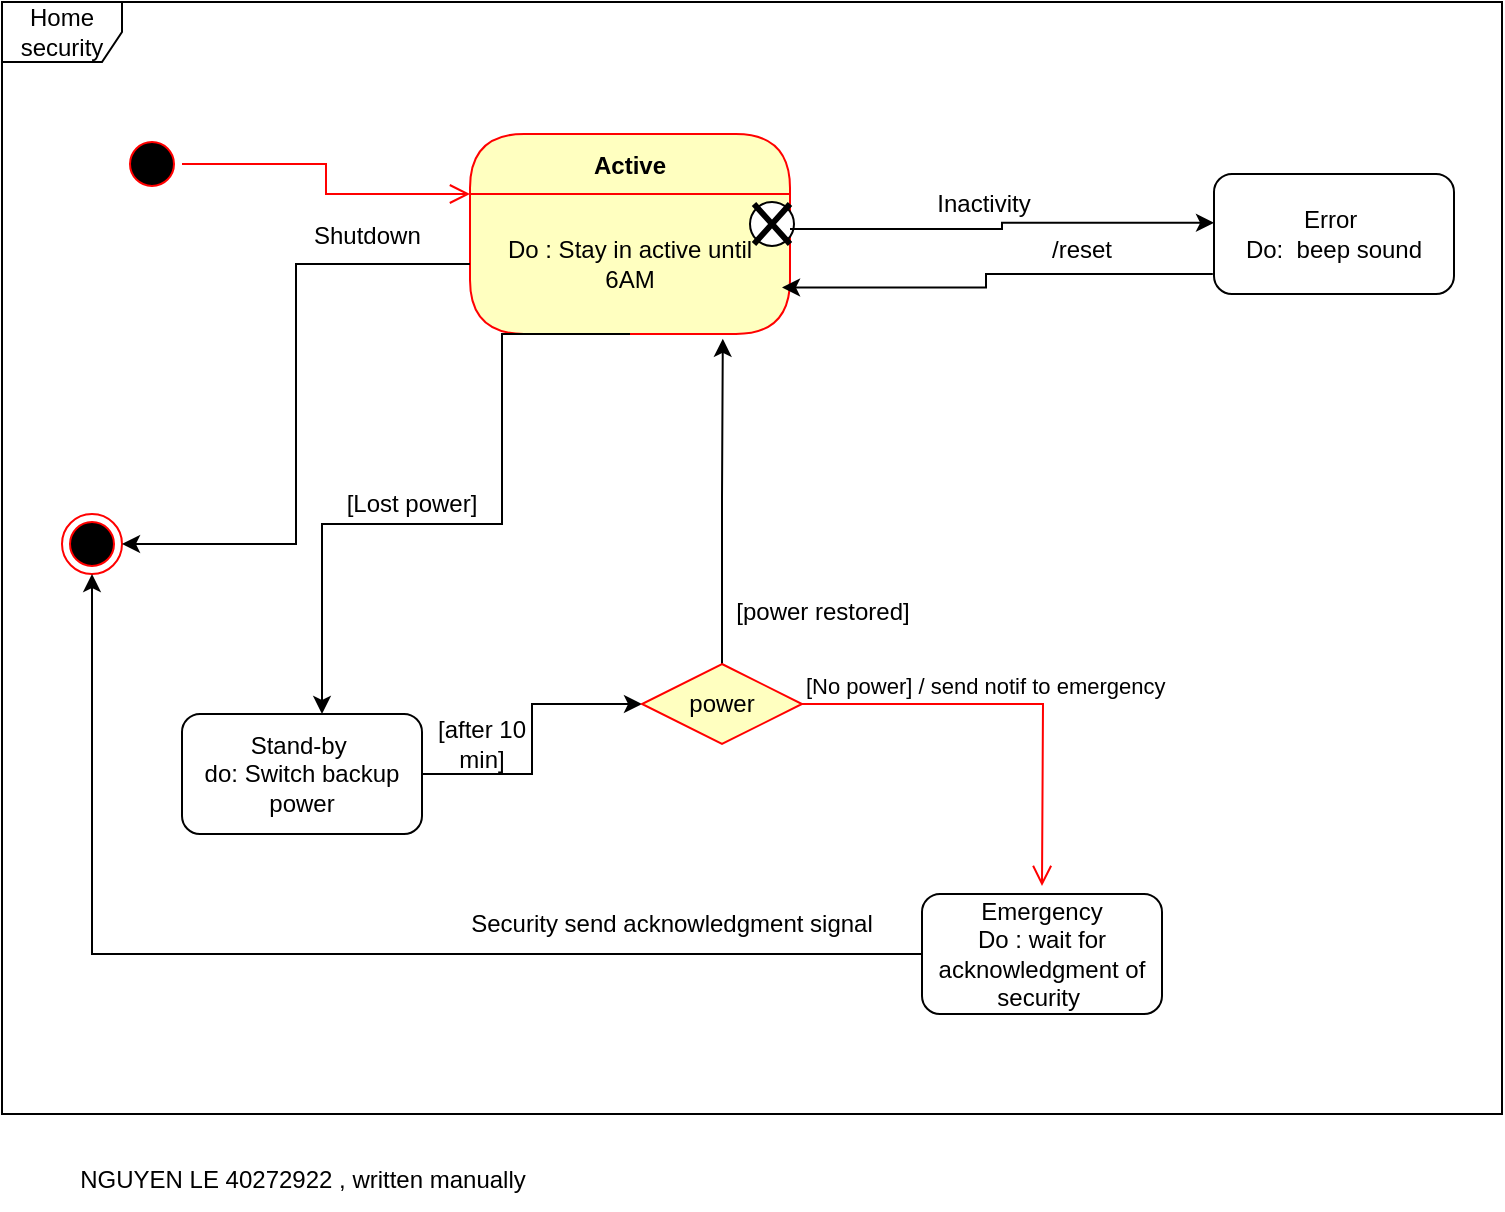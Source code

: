 <mxfile version="24.9.1" pages="6">
  <diagram name="Homesystem" id="e7e014a7-5840-1c2e-5031-d8a46d1fe8dd">
    <mxGraphModel dx="5660" dy="1451" grid="1" gridSize="10" guides="1" tooltips="1" connect="1" arrows="1" fold="1" page="1" pageScale="1" pageWidth="1169" pageHeight="826" background="none" math="0" shadow="0">
      <root>
        <mxCell id="0" />
        <mxCell id="1" parent="0" />
        <mxCell id="6IBd0fm58APDvmV6tqxC-30" value="Active" style="swimlane;fontStyle=1;align=center;verticalAlign=middle;childLayout=stackLayout;horizontal=1;startSize=30;horizontalStack=0;resizeParent=0;resizeLast=1;container=0;fontColor=#000000;collapsible=0;rounded=1;arcSize=30;strokeColor=#ff0000;fillColor=#ffffc0;swimlaneFillColor=#ffffc0;dropTarget=0;" vertex="1" parent="1">
          <mxGeometry x="-4436" y="-760" width="160" height="100" as="geometry" />
        </mxCell>
        <mxCell id="6IBd0fm58APDvmV6tqxC-31" value="Do : Stay in active until 6AM" style="text;html=1;strokeColor=none;fillColor=none;align=center;verticalAlign=middle;spacingLeft=4;spacingRight=4;whiteSpace=wrap;overflow=hidden;rotatable=0;fontColor=#000000;" vertex="1" parent="6IBd0fm58APDvmV6tqxC-30">
          <mxGeometry y="30" width="160" height="70" as="geometry" />
        </mxCell>
        <mxCell id="cqADjs1f9wqWAv1bcZMk-9" value="" style="ellipse;html=1;shape=startState;" vertex="1" parent="1">
          <mxGeometry x="-4300" y="-730" width="30" height="30" as="geometry" />
        </mxCell>
        <mxCell id="6IBd0fm58APDvmV6tqxC-6" value="Home security" style="shape=umlFrame;whiteSpace=wrap;html=1;pointerEvents=0;" vertex="1" parent="1">
          <mxGeometry x="-4670" y="-826" width="750" height="556" as="geometry" />
        </mxCell>
        <mxCell id="6IBd0fm58APDvmV6tqxC-28" value="" style="ellipse;shape=startState;fillColor=#000000;strokeColor=#ff0000;" vertex="1" parent="1">
          <mxGeometry x="-4610" y="-760" width="30" height="30" as="geometry" />
        </mxCell>
        <mxCell id="6IBd0fm58APDvmV6tqxC-29" value="" style="edgeStyle=elbowEdgeStyle;elbow=horizontal;verticalAlign=bottom;endArrow=open;endSize=8;strokeColor=#FF0000;endFill=1;rounded=0;entryX=0;entryY=0;entryDx=0;entryDy=0;" edge="1" parent="1" source="6IBd0fm58APDvmV6tqxC-28" target="6IBd0fm58APDvmV6tqxC-31">
          <mxGeometry x="100" y="40" as="geometry">
            <mxPoint x="-4594.692" y="-690" as="targetPoint" />
          </mxGeometry>
        </mxCell>
        <mxCell id="6IBd0fm58APDvmV6tqxC-32" value="" style="ellipse;html=1;shape=endState;fillColor=#000000;strokeColor=#ff0000;" vertex="1" parent="1">
          <mxGeometry x="-4640" y="-570" width="30" height="30" as="geometry" />
        </mxCell>
        <mxCell id="6IBd0fm58APDvmV6tqxC-33" style="edgeStyle=orthogonalEdgeStyle;rounded=0;orthogonalLoop=1;jettySize=auto;html=1;entryX=1;entryY=0.5;entryDx=0;entryDy=0;" edge="1" parent="1" source="6IBd0fm58APDvmV6tqxC-31" target="6IBd0fm58APDvmV6tqxC-32">
          <mxGeometry relative="1" as="geometry" />
        </mxCell>
        <mxCell id="6IBd0fm58APDvmV6tqxC-34" value="Shutdown&lt;div&gt;&lt;br&gt;&lt;/div&gt;" style="text;strokeColor=none;fillColor=none;align=left;verticalAlign=top;spacingLeft=4;spacingRight=4;overflow=hidden;rotatable=0;points=[[0,0.5],[1,0.5]];portConstraint=eastwest;whiteSpace=wrap;html=1;" vertex="1" parent="1">
          <mxGeometry x="-4520" y="-723" width="100" height="26" as="geometry" />
        </mxCell>
        <mxCell id="6IBd0fm58APDvmV6tqxC-35" value="" style="edgeStyle=orthogonalEdgeStyle;rounded=0;orthogonalLoop=1;jettySize=auto;html=1;" edge="1" parent="1" source="6IBd0fm58APDvmV6tqxC-36" target="6IBd0fm58APDvmV6tqxC-39">
          <mxGeometry relative="1" as="geometry" />
        </mxCell>
        <mxCell id="6IBd0fm58APDvmV6tqxC-36" value="Stand-by&amp;nbsp;&lt;div&gt;do: Switch backup power&lt;/div&gt;" style="rounded=1;whiteSpace=wrap;html=1;" vertex="1" parent="1">
          <mxGeometry x="-4580" y="-470" width="120" height="60" as="geometry" />
        </mxCell>
        <mxCell id="6IBd0fm58APDvmV6tqxC-37" style="edgeStyle=orthogonalEdgeStyle;rounded=0;orthogonalLoop=1;jettySize=auto;html=1;exitX=0.5;exitY=1;exitDx=0;exitDy=0;" edge="1" parent="1" source="6IBd0fm58APDvmV6tqxC-31" target="6IBd0fm58APDvmV6tqxC-36">
          <mxGeometry relative="1" as="geometry">
            <Array as="points">
              <mxPoint x="-4420" y="-660" />
              <mxPoint x="-4420" y="-565" />
              <mxPoint x="-4510" y="-565" />
            </Array>
          </mxGeometry>
        </mxCell>
        <mxCell id="6IBd0fm58APDvmV6tqxC-38" style="edgeStyle=orthogonalEdgeStyle;rounded=0;orthogonalLoop=1;jettySize=auto;html=1;entryX=0.79;entryY=1.034;entryDx=0;entryDy=0;entryPerimeter=0;" edge="1" parent="1" source="6IBd0fm58APDvmV6tqxC-39" target="6IBd0fm58APDvmV6tqxC-31">
          <mxGeometry relative="1" as="geometry">
            <mxPoint x="-4201" y="-665" as="targetPoint" />
          </mxGeometry>
        </mxCell>
        <mxCell id="6IBd0fm58APDvmV6tqxC-39" value="power" style="rhombus;whiteSpace=wrap;html=1;fontColor=#000000;fillColor=#ffffc0;strokeColor=#ff0000;" vertex="1" parent="1">
          <mxGeometry x="-4350" y="-495" width="80" height="40" as="geometry" />
        </mxCell>
        <mxCell id="6IBd0fm58APDvmV6tqxC-40" value="[No power] / send notif to emergency&amp;nbsp;" style="edgeStyle=orthogonalEdgeStyle;html=1;align=left;verticalAlign=bottom;endArrow=open;endSize=8;strokeColor=#ff0000;rounded=0;" edge="1" parent="1" source="6IBd0fm58APDvmV6tqxC-39">
          <mxGeometry x="-1" relative="1" as="geometry">
            <mxPoint x="-4150" y="-384" as="targetPoint" />
            <mxPoint as="offset" />
          </mxGeometry>
        </mxCell>
        <mxCell id="6IBd0fm58APDvmV6tqxC-41" value="&lt;span style=&quot;font-weight: normal;&quot;&gt;[power restored]&lt;/span&gt;" style="text;align=center;fontStyle=1;verticalAlign=middle;spacingLeft=3;spacingRight=3;strokeColor=none;rotatable=0;points=[[0,0.5],[1,0.5]];portConstraint=eastwest;html=1;" vertex="1" parent="1">
          <mxGeometry x="-4300" y="-534" width="80" height="26" as="geometry" />
        </mxCell>
        <mxCell id="6IBd0fm58APDvmV6tqxC-42" style="edgeStyle=orthogonalEdgeStyle;rounded=0;orthogonalLoop=1;jettySize=auto;html=1;entryX=0.5;entryY=1;entryDx=0;entryDy=0;" edge="1" parent="1" source="6IBd0fm58APDvmV6tqxC-43" target="6IBd0fm58APDvmV6tqxC-32">
          <mxGeometry relative="1" as="geometry" />
        </mxCell>
        <mxCell id="6IBd0fm58APDvmV6tqxC-43" value="Emergency&lt;div&gt;Do : wait for acknowledgment of security&amp;nbsp;&lt;/div&gt;" style="rounded=1;whiteSpace=wrap;html=1;" vertex="1" parent="1">
          <mxGeometry x="-4210" y="-380" width="120" height="60" as="geometry" />
        </mxCell>
        <mxCell id="6IBd0fm58APDvmV6tqxC-44" style="edgeStyle=orthogonalEdgeStyle;rounded=0;orthogonalLoop=1;jettySize=auto;html=1;entryX=1;entryY=0.5;entryDx=0;entryDy=0;exitX=-0.005;exitY=0.638;exitDx=0;exitDy=0;exitPerimeter=0;" edge="1" parent="1">
          <mxGeometry relative="1" as="geometry">
            <mxPoint x="-4064.6" y="-690" as="sourcePoint" />
            <mxPoint x="-4280" y="-683.28" as="targetPoint" />
            <Array as="points">
              <mxPoint x="-4178" y="-690.28" />
              <mxPoint x="-4178" y="-683.28" />
            </Array>
          </mxGeometry>
        </mxCell>
        <mxCell id="6IBd0fm58APDvmV6tqxC-45" value="Error&amp;nbsp;&lt;div&gt;Do:&amp;nbsp; beep sound&lt;/div&gt;" style="rounded=1;whiteSpace=wrap;html=1;" vertex="1" parent="1">
          <mxGeometry x="-4064" y="-740" width="120" height="60" as="geometry" />
        </mxCell>
        <mxCell id="6IBd0fm58APDvmV6tqxC-46" style="edgeStyle=orthogonalEdgeStyle;rounded=0;orthogonalLoop=1;jettySize=auto;html=1;exitX=1;exitY=0.25;exitDx=0;exitDy=0;entryX=0;entryY=0.407;entryDx=0;entryDy=0;entryPerimeter=0;" edge="1" parent="1" source="6IBd0fm58APDvmV6tqxC-31" target="6IBd0fm58APDvmV6tqxC-45">
          <mxGeometry relative="1" as="geometry" />
        </mxCell>
        <mxCell id="6IBd0fm58APDvmV6tqxC-47" value="/reset&lt;div&gt;&lt;br&gt;&lt;/div&gt;" style="text;html=1;align=center;verticalAlign=middle;whiteSpace=wrap;rounded=0;" vertex="1" parent="1">
          <mxGeometry x="-4160" y="-710" width="60" height="30" as="geometry" />
        </mxCell>
        <mxCell id="6IBd0fm58APDvmV6tqxC-48" value="Security send acknowledgment signal" style="text;html=1;align=center;verticalAlign=middle;whiteSpace=wrap;rounded=0;" vertex="1" parent="1">
          <mxGeometry x="-4450" y="-380" width="230" height="30" as="geometry" />
        </mxCell>
        <mxCell id="6IBd0fm58APDvmV6tqxC-49" value="[Lost power]" style="text;html=1;align=center;verticalAlign=middle;whiteSpace=wrap;rounded=0;" vertex="1" parent="1">
          <mxGeometry x="-4510" y="-590" width="90" height="30" as="geometry" />
        </mxCell>
        <mxCell id="6IBd0fm58APDvmV6tqxC-50" value="[after 10 min]" style="text;html=1;align=center;verticalAlign=middle;whiteSpace=wrap;rounded=0;" vertex="1" parent="1">
          <mxGeometry x="-4460" y="-470" width="60" height="30" as="geometry" />
        </mxCell>
        <mxCell id="6IBd0fm58APDvmV6tqxC-51" value="Inactivity&amp;nbsp; &amp;nbsp;" style="text;html=1;align=center;verticalAlign=middle;whiteSpace=wrap;rounded=0;" vertex="1" parent="1">
          <mxGeometry x="-4240" y="-740" width="132" height="30" as="geometry" />
        </mxCell>
        <mxCell id="cqADjs1f9wqWAv1bcZMk-6" value="" style="shape=umlDestroy;whiteSpace=wrap;html=1;strokeWidth=3;targetShapes=umlLifeline;" vertex="1" parent="1">
          <mxGeometry x="-4294" y="-725" width="18" height="20" as="geometry" />
        </mxCell>
        <mxCell id="kbu6wrPg2b1a98q3ujQb-1" value="NGUYEN LE 40272922 , written manually" style="text;html=1;align=center;verticalAlign=middle;resizable=0;points=[];autosize=1;strokeColor=none;fillColor=none;" vertex="1" parent="1">
          <mxGeometry x="-4645" y="-252" width="250" height="30" as="geometry" />
        </mxCell>
      </root>
    </mxGraphModel>
  </diagram>
  <diagram id="cGzfQ9UbgK2ee378nk6M" name="Active">
    <mxGraphModel dx="1943" dy="694" grid="1" gridSize="10" guides="1" tooltips="1" connect="1" arrows="1" fold="1" page="1" pageScale="1" pageWidth="850" pageHeight="1100" math="0" shadow="0">
      <root>
        <mxCell id="0" />
        <mxCell id="1" parent="0" />
        <mxCell id="a_nvCMUsvRiSou1nwspF-1" value="Active" style="swimlane;whiteSpace=wrap" vertex="1" parent="1">
          <mxGeometry x="-850" y="10" width="840" height="560" as="geometry" />
        </mxCell>
        <mxCell id="K3n6XMxHsBnUqCPDOPVG-2" value="" style="ellipse;html=1;shape=startState;fillColor=#000000;strokeColor=#ff0000;" vertex="1" parent="a_nvCMUsvRiSou1nwspF-1">
          <mxGeometry x="40" y="120" width="30" height="30" as="geometry" />
        </mxCell>
        <mxCell id="K3n6XMxHsBnUqCPDOPVG-3" value="" style="edgeStyle=orthogonalEdgeStyle;html=1;verticalAlign=bottom;endArrow=open;endSize=8;strokeColor=#ff0000;rounded=0;" edge="1" source="K3n6XMxHsBnUqCPDOPVG-2" parent="a_nvCMUsvRiSou1nwspF-1">
          <mxGeometry relative="1" as="geometry">
            <mxPoint x="150" y="135" as="targetPoint" />
          </mxGeometry>
        </mxCell>
        <mxCell id="K3n6XMxHsBnUqCPDOPVG-7" style="edgeStyle=orthogonalEdgeStyle;rounded=0;orthogonalLoop=1;jettySize=auto;html=1;entryX=0;entryY=0.5;entryDx=0;entryDy=0;" edge="1" parent="a_nvCMUsvRiSou1nwspF-1" source="K3n6XMxHsBnUqCPDOPVG-4" target="K3n6XMxHsBnUqCPDOPVG-6">
          <mxGeometry relative="1" as="geometry" />
        </mxCell>
        <mxCell id="K3n6XMxHsBnUqCPDOPVG-4" value="Idle" style="rounded=1;whiteSpace=wrap;html=1;" vertex="1" parent="a_nvCMUsvRiSou1nwspF-1">
          <mxGeometry x="150" y="110" width="120" height="110" as="geometry" />
        </mxCell>
        <mxCell id="K3n6XMxHsBnUqCPDOPVG-11" style="edgeStyle=orthogonalEdgeStyle;rounded=0;orthogonalLoop=1;jettySize=auto;html=1;entryX=0;entryY=0.5;entryDx=0;entryDy=0;" edge="1" parent="a_nvCMUsvRiSou1nwspF-1" source="K3n6XMxHsBnUqCPDOPVG-6" target="K3n6XMxHsBnUqCPDOPVG-8">
          <mxGeometry relative="1" as="geometry" />
        </mxCell>
        <mxCell id="K3n6XMxHsBnUqCPDOPVG-17" style="edgeStyle=orthogonalEdgeStyle;rounded=0;orthogonalLoop=1;jettySize=auto;html=1;exitX=0.5;exitY=1;exitDx=0;exitDy=0;" edge="1" parent="a_nvCMUsvRiSou1nwspF-1" source="K3n6XMxHsBnUqCPDOPVG-6">
          <mxGeometry relative="1" as="geometry">
            <mxPoint x="430" y="250" as="targetPoint" />
          </mxGeometry>
        </mxCell>
        <mxCell id="K3n6XMxHsBnUqCPDOPVG-6" value="Reading" style="rounded=1;whiteSpace=wrap;html=1;" vertex="1" parent="a_nvCMUsvRiSou1nwspF-1">
          <mxGeometry x="370" y="135" width="120" height="60" as="geometry" />
        </mxCell>
        <mxCell id="K3n6XMxHsBnUqCPDOPVG-8" value="Operating" style="swimlane;fontStyle=1;align=center;verticalAlign=middle;childLayout=stackLayout;horizontal=1;startSize=30;horizontalStack=0;resizeParent=0;resizeLast=1;container=0;fontColor=#000000;collapsible=0;rounded=1;arcSize=30;strokeColor=#ff0000;fillColor=#ffffc0;swimlaneFillColor=#ffffc0;dropTarget=0;" vertex="1" parent="a_nvCMUsvRiSou1nwspF-1">
          <mxGeometry x="670" y="140" width="160" height="60" as="geometry" />
        </mxCell>
        <mxCell id="K3n6XMxHsBnUqCPDOPVG-12" value="Check status" style="text;html=1;align=center;verticalAlign=middle;whiteSpace=wrap;rounded=0;" vertex="1" parent="a_nvCMUsvRiSou1nwspF-1">
          <mxGeometry x="280" y="140" width="80" height="30" as="geometry" />
        </mxCell>
        <mxCell id="K3n6XMxHsBnUqCPDOPVG-13" value="[isConfigured &amp;amp;&amp;amp; time&amp;gt; 11 pm]" style="text;html=1;align=center;verticalAlign=middle;whiteSpace=wrap;rounded=0;" vertex="1" parent="a_nvCMUsvRiSou1nwspF-1">
          <mxGeometry x="520" y="135" width="140" height="30" as="geometry" />
        </mxCell>
        <mxCell id="K3n6XMxHsBnUqCPDOPVG-15" value="&quot;on&quot; command" style="edgeStyle=orthogonalEdgeStyle;html=1;align=left;verticalAlign=bottom;endArrow=open;endSize=8;strokeColor=#ff0000;rounded=0;exitX=0.802;exitY=0.623;exitDx=0;exitDy=0;exitPerimeter=0;" edge="1" source="TWtcxQAAHbZbE8utWMST-8" parent="a_nvCMUsvRiSou1nwspF-1">
          <mxGeometry x="-1" relative="1" as="geometry">
            <mxPoint x="780" y="200" as="targetPoint" />
            <mxPoint x="470" y="270" as="sourcePoint" />
          </mxGeometry>
        </mxCell>
        <mxCell id="K3n6XMxHsBnUqCPDOPVG-16" value="" style="edgeStyle=orthogonalEdgeStyle;html=1;align=left;verticalAlign=top;endArrow=open;endSize=8;strokeColor=#ff0000;rounded=0;" edge="1" parent="a_nvCMUsvRiSou1nwspF-1">
          <mxGeometry x="-1" relative="1" as="geometry">
            <mxPoint x="230" y="270" as="targetPoint" />
            <mxPoint x="429.93" y="270.0" as="sourcePoint" />
            <Array as="points">
              <mxPoint x="429.89" y="270.02" />
              <mxPoint x="429.89" y="270.02" />
            </Array>
          </mxGeometry>
        </mxCell>
        <mxCell id="K3n6XMxHsBnUqCPDOPVG-20" value="isNotConfigured" style="text;html=1;align=center;verticalAlign=middle;whiteSpace=wrap;rounded=0;" vertex="1" parent="a_nvCMUsvRiSou1nwspF-1">
          <mxGeometry x="460" y="210" width="60" height="30" as="geometry" />
        </mxCell>
        <mxCell id="TWtcxQAAHbZbE8utWMST-1" value="" style="rounded=0;whiteSpace=wrap;html=1;" vertex="1" parent="a_nvCMUsvRiSou1nwspF-1">
          <mxGeometry x="760" y="180" width="20" height="10" as="geometry" />
        </mxCell>
        <mxCell id="TWtcxQAAHbZbE8utWMST-2" value="" style="endArrow=none;html=1;rounded=0;" edge="1" parent="a_nvCMUsvRiSou1nwspF-1">
          <mxGeometry width="50" height="50" relative="1" as="geometry">
            <mxPoint x="780" y="185" as="sourcePoint" />
            <mxPoint x="800" y="185" as="targetPoint" />
          </mxGeometry>
        </mxCell>
        <mxCell id="TWtcxQAAHbZbE8utWMST-3" value="" style="rounded=0;whiteSpace=wrap;html=1;" vertex="1" parent="a_nvCMUsvRiSou1nwspF-1">
          <mxGeometry x="800" y="180" width="20" height="10" as="geometry" />
        </mxCell>
        <mxCell id="TWtcxQAAHbZbE8utWMST-8" value="" style="ellipse;html=1;shape=startState;fillColor=#000000;strokeColor=#ff0000;" vertex="1" parent="a_nvCMUsvRiSou1nwspF-1">
          <mxGeometry x="415" y="250" width="30" height="30" as="geometry" />
        </mxCell>
        <mxCell id="TWtcxQAAHbZbE8utWMST-11" value="" style="ellipse;html=1;shape=startState;fillColor=#000000;strokeColor=#ff0000;" vertex="1" parent="a_nvCMUsvRiSou1nwspF-1">
          <mxGeometry x="200" y="260" width="30" height="30" as="geometry" />
        </mxCell>
        <mxCell id="TWtcxQAAHbZbE8utWMST-12" value="" style="edgeStyle=orthogonalEdgeStyle;html=1;verticalAlign=bottom;endArrow=open;endSize=8;strokeColor=#ff0000;rounded=0;" edge="1" source="TWtcxQAAHbZbE8utWMST-11" parent="a_nvCMUsvRiSou1nwspF-1">
          <mxGeometry relative="1" as="geometry">
            <mxPoint x="215" y="350" as="targetPoint" />
          </mxGeometry>
        </mxCell>
        <mxCell id="TWtcxQAAHbZbE8utWMST-13" style="edgeStyle=orthogonalEdgeStyle;rounded=0;orthogonalLoop=1;jettySize=auto;html=1;entryX=0.471;entryY=0.155;entryDx=0;entryDy=0;entryPerimeter=0;" edge="1" parent="a_nvCMUsvRiSou1nwspF-1" source="K3n6XMxHsBnUqCPDOPVG-4" target="TWtcxQAAHbZbE8utWMST-11">
          <mxGeometry relative="1" as="geometry" />
        </mxCell>
        <mxCell id="TWtcxQAAHbZbE8utWMST-15" value="[after 5 min]" style="text;html=1;align=center;verticalAlign=middle;whiteSpace=wrap;rounded=0;" vertex="1" parent="a_nvCMUsvRiSou1nwspF-1">
          <mxGeometry x="130" y="230" width="60" height="30" as="geometry" />
        </mxCell>
        <mxCell id="TWtcxQAAHbZbE8utWMST-16" value="[isNotConfigured &amp;amp;&amp;amp; 5 min inactif]" style="text;html=1;align=center;verticalAlign=middle;whiteSpace=wrap;rounded=0;" vertex="1" parent="a_nvCMUsvRiSou1nwspF-1">
          <mxGeometry x="130" y="300" width="60" height="30" as="geometry" />
        </mxCell>
        <mxCell id="UPGsUvRF07o7fzkRzMx7-1" value="" style="ellipse;html=1;shape=startState;" vertex="1" parent="a_nvCMUsvRiSou1nwspF-1">
          <mxGeometry x="200" y="350" width="30" height="30" as="geometry" />
        </mxCell>
        <mxCell id="UPGsUvRF07o7fzkRzMx7-2" value="" style="shape=umlDestroy;whiteSpace=wrap;html=1;strokeWidth=3;targetShapes=umlLifeline;" vertex="1" parent="a_nvCMUsvRiSou1nwspF-1">
          <mxGeometry x="206" y="355" width="18" height="20" as="geometry" />
        </mxCell>
        <mxCell id="vSUaqRsZZI5ctrAgVzBG-1" value="Abort" style="text;align=center;fontStyle=1;verticalAlign=middle;spacingLeft=3;spacingRight=3;strokeColor=none;rotatable=0;points=[[0,0.5],[1,0.5]];portConstraint=eastwest;html=1;" vertex="1" parent="a_nvCMUsvRiSou1nwspF-1">
          <mxGeometry x="230" y="355" width="80" height="26" as="geometry" />
        </mxCell>
      </root>
    </mxGraphModel>
  </diagram>
  <diagram id="6-L5Nr5i2KNrdzu3k3xP" name="Operating">
    <mxGraphModel dx="1230" dy="1881" grid="1" gridSize="10" guides="1" tooltips="1" connect="1" arrows="1" fold="1" page="1" pageScale="1" pageWidth="850" pageHeight="1100" math="0" shadow="0">
      <root>
        <mxCell id="0" />
        <mxCell id="1" parent="0" />
        <mxCell id="H4jWsR8MUkT-00jRuQnJ-1" value="Operating" style="swimlane;whiteSpace=wrap" vertex="1" parent="1">
          <mxGeometry y="-1100" width="810" height="530" as="geometry" />
        </mxCell>
        <mxCell id="H4jWsR8MUkT-00jRuQnJ-25" value="Do:&amp;nbsp;" style="text;align=center;fontStyle=1;verticalAlign=middle;spacingLeft=3;spacingRight=3;strokeColor=none;rotatable=0;points=[[0,0.5],[1,0.5]];portConstraint=eastwest;html=1;" vertex="1" parent="H4jWsR8MUkT-00jRuQnJ-1">
          <mxGeometry x="40" y="50" width="80" height="26" as="geometry" />
        </mxCell>
        <mxCell id="H4jWsR8MUkT-00jRuQnJ-26" value="" style="ellipse;html=1;shape=startState;fillColor=#000000;strokeColor=#ff0000;" vertex="1" parent="H4jWsR8MUkT-00jRuQnJ-1">
          <mxGeometry x="100" y="145" width="30" height="30" as="geometry" />
        </mxCell>
        <mxCell id="H4jWsR8MUkT-00jRuQnJ-27" value="" style="edgeStyle=orthogonalEdgeStyle;html=1;verticalAlign=bottom;endArrow=open;endSize=8;strokeColor=#ff0000;rounded=0;" edge="1" source="H4jWsR8MUkT-00jRuQnJ-26" parent="H4jWsR8MUkT-00jRuQnJ-1">
          <mxGeometry relative="1" as="geometry">
            <mxPoint x="210" y="160" as="targetPoint" />
            <Array as="points">
              <mxPoint x="170" y="160" />
              <mxPoint x="210" y="161" />
            </Array>
          </mxGeometry>
        </mxCell>
        <mxCell id="8R-zLP4epellglHqbXsp-1" value="Configured?" style="rhombus;whiteSpace=wrap;html=1;fontColor=#000000;fillColor=#ffffc0;strokeColor=#ff0000;" vertex="1" parent="H4jWsR8MUkT-00jRuQnJ-1">
          <mxGeometry x="210" y="140" width="80" height="40" as="geometry" />
        </mxCell>
        <mxCell id="8R-zLP4epellglHqbXsp-2" value="[isConfigured]" style="edgeStyle=orthogonalEdgeStyle;html=1;align=left;verticalAlign=bottom;endArrow=open;endSize=8;strokeColor=#ff0000;rounded=0;entryX=0.169;entryY=0.489;entryDx=0;entryDy=0;entryPerimeter=0;" edge="1" source="8R-zLP4epellglHqbXsp-1" parent="H4jWsR8MUkT-00jRuQnJ-1" target="8R-zLP4epellglHqbXsp-5">
          <mxGeometry x="-1" relative="1" as="geometry">
            <mxPoint x="370" y="160" as="targetPoint" />
          </mxGeometry>
        </mxCell>
        <mxCell id="8R-zLP4epellglHqbXsp-3" value="[isNotConfigured]" style="edgeStyle=orthogonalEdgeStyle;html=1;align=left;verticalAlign=top;endArrow=open;endSize=8;strokeColor=#ff0000;rounded=0;" edge="1" source="8R-zLP4epellglHqbXsp-1" parent="H4jWsR8MUkT-00jRuQnJ-1" target="L_0JrvuQjuC4HFbtAfOG-10">
          <mxGeometry x="-1" relative="1" as="geometry">
            <mxPoint x="250" y="330" as="targetPoint" />
            <mxPoint as="offset" />
          </mxGeometry>
        </mxCell>
        <mxCell id="8R-zLP4epellglHqbXsp-13" style="edgeStyle=orthogonalEdgeStyle;rounded=0;orthogonalLoop=1;jettySize=auto;html=1;entryX=0.5;entryY=0;entryDx=0;entryDy=0;" edge="1" parent="H4jWsR8MUkT-00jRuQnJ-1" source="8R-zLP4epellglHqbXsp-4" target="8R-zLP4epellglHqbXsp-10">
          <mxGeometry relative="1" as="geometry" />
        </mxCell>
        <mxCell id="8R-zLP4epellglHqbXsp-4" value="Automatic" style="html=1;whiteSpace=wrap;" vertex="1" parent="H4jWsR8MUkT-00jRuQnJ-1">
          <mxGeometry x="450" y="130" width="110" height="50" as="geometry" />
        </mxCell>
        <mxCell id="8R-zLP4epellglHqbXsp-5" value="" style="ellipse;html=1;shape=startState;fillColor=#000000;strokeColor=#ff0000;" vertex="1" parent="H4jWsR8MUkT-00jRuQnJ-1">
          <mxGeometry x="370" y="145" width="30" height="30" as="geometry" />
        </mxCell>
        <mxCell id="8R-zLP4epellglHqbXsp-6" value="" style="edgeStyle=orthogonalEdgeStyle;html=1;verticalAlign=bottom;endArrow=open;endSize=8;strokeColor=#ff0000;rounded=0;" edge="1" source="8R-zLP4epellglHqbXsp-5" parent="H4jWsR8MUkT-00jRuQnJ-1">
          <mxGeometry relative="1" as="geometry">
            <mxPoint x="385" y="250" as="targetPoint" />
          </mxGeometry>
        </mxCell>
        <mxCell id="8R-zLP4epellglHqbXsp-7" style="edgeStyle=orthogonalEdgeStyle;rounded=0;orthogonalLoop=1;jettySize=auto;html=1;entryX=-0.006;entryY=0.595;entryDx=0;entryDy=0;entryPerimeter=0;" edge="1" parent="H4jWsR8MUkT-00jRuQnJ-1" source="8R-zLP4epellglHqbXsp-5" target="8R-zLP4epellglHqbXsp-4">
          <mxGeometry relative="1" as="geometry" />
        </mxCell>
        <mxCell id="8R-zLP4epellglHqbXsp-8" value="setManually" style="text;html=1;align=center;verticalAlign=middle;whiteSpace=wrap;rounded=0;" vertex="1" parent="H4jWsR8MUkT-00jRuQnJ-1">
          <mxGeometry x="390" y="190" width="60" height="30" as="geometry" />
        </mxCell>
        <mxCell id="8R-zLP4epellglHqbXsp-12" style="edgeStyle=orthogonalEdgeStyle;rounded=0;orthogonalLoop=1;jettySize=auto;html=1;" edge="1" parent="H4jWsR8MUkT-00jRuQnJ-1" source="8R-zLP4epellglHqbXsp-9" target="8R-zLP4epellglHqbXsp-10">
          <mxGeometry relative="1" as="geometry" />
        </mxCell>
        <mxCell id="8R-zLP4epellglHqbXsp-9" value="Manual" style="rounded=0;whiteSpace=wrap;html=1;" vertex="1" parent="H4jWsR8MUkT-00jRuQnJ-1">
          <mxGeometry x="330" y="250" width="120" height="60" as="geometry" />
        </mxCell>
        <mxCell id="8R-zLP4epellglHqbXsp-10" value="" style="ellipse;html=1;shape=startState;fillColor=#000000;strokeColor=#ff0000;" vertex="1" parent="H4jWsR8MUkT-00jRuQnJ-1">
          <mxGeometry x="640" y="220" width="30" height="30" as="geometry" />
        </mxCell>
        <mxCell id="8R-zLP4epellglHqbXsp-11" value="" style="edgeStyle=orthogonalEdgeStyle;html=1;verticalAlign=bottom;endArrow=open;endSize=8;strokeColor=#ff0000;rounded=0;" edge="1" source="8R-zLP4epellglHqbXsp-10" parent="H4jWsR8MUkT-00jRuQnJ-1">
          <mxGeometry relative="1" as="geometry">
            <mxPoint x="655" y="310" as="targetPoint" />
          </mxGeometry>
        </mxCell>
        <mxCell id="_yiQXqJSUdOlMClOmG-T-1" style="edgeStyle=orthogonalEdgeStyle;rounded=0;orthogonalLoop=1;jettySize=auto;html=1;exitX=0.75;exitY=0;exitDx=0;exitDy=0;" edge="1" parent="H4jWsR8MUkT-00jRuQnJ-1" source="8R-zLP4epellglHqbXsp-14">
          <mxGeometry relative="1" as="geometry">
            <mxPoint x="695.212" y="120" as="targetPoint" />
          </mxGeometry>
        </mxCell>
        <mxCell id="8R-zLP4epellglHqbXsp-14" value="Monitoring" style="swimlane;fontStyle=1;align=center;verticalAlign=middle;childLayout=stackLayout;horizontal=1;startSize=30;horizontalStack=0;resizeParent=0;resizeLast=1;container=0;fontColor=#000000;collapsible=0;rounded=1;arcSize=30;strokeColor=#ff0000;fillColor=#ffffc0;swimlaneFillColor=#ffffc0;dropTarget=0;" vertex="1" parent="H4jWsR8MUkT-00jRuQnJ-1">
          <mxGeometry x="575" y="315" width="160" height="60" as="geometry" />
        </mxCell>
        <mxCell id="L_0JrvuQjuC4HFbtAfOG-4" value="" style="rounded=0;whiteSpace=wrap;html=1;" vertex="1" parent="H4jWsR8MUkT-00jRuQnJ-1">
          <mxGeometry x="625" y="350" width="20" height="10" as="geometry" />
        </mxCell>
        <mxCell id="L_0JrvuQjuC4HFbtAfOG-5" value="" style="endArrow=none;html=1;rounded=0;" edge="1" parent="H4jWsR8MUkT-00jRuQnJ-1">
          <mxGeometry width="50" height="50" relative="1" as="geometry">
            <mxPoint x="645" y="355" as="sourcePoint" />
            <mxPoint x="665" y="355" as="targetPoint" />
          </mxGeometry>
        </mxCell>
        <mxCell id="L_0JrvuQjuC4HFbtAfOG-6" value="" style="rounded=0;whiteSpace=wrap;html=1;" vertex="1" parent="H4jWsR8MUkT-00jRuQnJ-1">
          <mxGeometry x="665" y="350" width="20" height="10" as="geometry" />
        </mxCell>
        <mxCell id="SoVSkRFo7jGEqfnRC_iE-1" style="edgeStyle=orthogonalEdgeStyle;rounded=0;orthogonalLoop=1;jettySize=auto;html=1;" edge="1" parent="H4jWsR8MUkT-00jRuQnJ-1" source="L_0JrvuQjuC4HFbtAfOG-7">
          <mxGeometry relative="1" as="geometry">
            <mxPoint x="650" y="380" as="targetPoint" />
          </mxGeometry>
        </mxCell>
        <mxCell id="C2Zqyve5fApb4V_wFBk6-1" style="edgeStyle=orthogonalEdgeStyle;rounded=0;orthogonalLoop=1;jettySize=auto;html=1;exitX=0;exitY=0.25;exitDx=0;exitDy=0;entryX=0.5;entryY=1;entryDx=0;entryDy=0;" edge="1" parent="H4jWsR8MUkT-00jRuQnJ-1" target="TWA_dWcj1Y7Pnw0LVUPI-2">
          <mxGeometry relative="1" as="geometry">
            <mxPoint x="170" y="440" as="sourcePoint" />
            <mxPoint x="100" y="365" as="targetPoint" />
          </mxGeometry>
        </mxCell>
        <mxCell id="L_0JrvuQjuC4HFbtAfOG-7" value="Configuring" style="swimlane;fontStyle=1;align=center;verticalAlign=middle;childLayout=stackLayout;horizontal=1;startSize=30;horizontalStack=0;resizeParent=0;resizeLast=1;container=0;fontColor=#000000;collapsible=0;rounded=1;arcSize=30;strokeColor=#ff0000;fillColor=#ffffc0;swimlaneFillColor=#ffffc0;dropTarget=0;" vertex="1" parent="H4jWsR8MUkT-00jRuQnJ-1">
          <mxGeometry x="170" y="410" width="160" height="60" as="geometry" />
        </mxCell>
        <mxCell id="L_0JrvuQjuC4HFbtAfOG-13" style="edgeStyle=orthogonalEdgeStyle;rounded=0;orthogonalLoop=1;jettySize=auto;html=1;" edge="1" parent="H4jWsR8MUkT-00jRuQnJ-1" source="L_0JrvuQjuC4HFbtAfOG-10" target="L_0JrvuQjuC4HFbtAfOG-7">
          <mxGeometry relative="1" as="geometry" />
        </mxCell>
        <mxCell id="L_0JrvuQjuC4HFbtAfOG-10" value="" style="ellipse;html=1;shape=startState;fillColor=#000000;strokeColor=#ff0000;" vertex="1" parent="H4jWsR8MUkT-00jRuQnJ-1">
          <mxGeometry x="235" y="315" width="30" height="30" as="geometry" />
        </mxCell>
        <mxCell id="L_0JrvuQjuC4HFbtAfOG-11" value="" style="edgeStyle=orthogonalEdgeStyle;html=1;verticalAlign=bottom;endArrow=open;endSize=8;strokeColor=#ff0000;rounded=0;entryX=0.403;entryY=1.039;entryDx=0;entryDy=0;entryPerimeter=0;" edge="1" source="L_0JrvuQjuC4HFbtAfOG-10" parent="H4jWsR8MUkT-00jRuQnJ-1" target="8R-zLP4epellglHqbXsp-9">
          <mxGeometry relative="1" as="geometry">
            <mxPoint x="250" y="405" as="targetPoint" />
          </mxGeometry>
        </mxCell>
        <mxCell id="L_0JrvuQjuC4HFbtAfOG-12" value="&quot;ON&quot;" style="text;html=1;align=center;verticalAlign=middle;whiteSpace=wrap;rounded=0;" vertex="1" parent="H4jWsR8MUkT-00jRuQnJ-1">
          <mxGeometry x="290" y="325" width="60" height="30" as="geometry" />
        </mxCell>
        <mxCell id="L_0JrvuQjuC4HFbtAfOG-20" value="" style="rounded=0;whiteSpace=wrap;html=1;" vertex="1" parent="H4jWsR8MUkT-00jRuQnJ-1">
          <mxGeometry x="220" y="450" width="20" height="10" as="geometry" />
        </mxCell>
        <mxCell id="L_0JrvuQjuC4HFbtAfOG-21" value="" style="endArrow=none;html=1;rounded=0;" edge="1" parent="H4jWsR8MUkT-00jRuQnJ-1">
          <mxGeometry width="50" height="50" relative="1" as="geometry">
            <mxPoint x="240" y="455" as="sourcePoint" />
            <mxPoint x="260" y="455" as="targetPoint" />
          </mxGeometry>
        </mxCell>
        <mxCell id="L_0JrvuQjuC4HFbtAfOG-22" value="" style="rounded=0;whiteSpace=wrap;html=1;" vertex="1" parent="H4jWsR8MUkT-00jRuQnJ-1">
          <mxGeometry x="260" y="450" width="20" height="10" as="geometry" />
        </mxCell>
        <mxCell id="SoVSkRFo7jGEqfnRC_iE-2" value="sucess" style="text;html=1;align=center;verticalAlign=middle;whiteSpace=wrap;rounded=0;" vertex="1" parent="H4jWsR8MUkT-00jRuQnJ-1">
          <mxGeometry x="380" y="410" width="60" height="30" as="geometry" />
        </mxCell>
        <mxCell id="TWA_dWcj1Y7Pnw0LVUPI-1" value="error" style="swimlane;fontStyle=1;align=center;verticalAlign=middle;childLayout=stackLayout;horizontal=1;startSize=30;horizontalStack=0;resizeParent=0;resizeLast=1;container=0;fontColor=#000000;collapsible=0;rounded=1;arcSize=30;strokeColor=#ff0000;fillColor=#ffffc0;swimlaneFillColor=#ffffc0;dropTarget=0;" vertex="1" parent="H4jWsR8MUkT-00jRuQnJ-1">
          <mxGeometry x="20" y="290" width="140" height="60" as="geometry" />
        </mxCell>
        <mxCell id="TWA_dWcj1Y7Pnw0LVUPI-2" value="do:prolonged beep sound" style="text;html=1;strokeColor=none;fillColor=none;align=center;verticalAlign=middle;spacingLeft=4;spacingRight=4;whiteSpace=wrap;overflow=hidden;rotatable=0;fontColor=#000000;" vertex="1" parent="TWA_dWcj1Y7Pnw0LVUPI-1">
          <mxGeometry y="30" width="140" height="30" as="geometry" />
        </mxCell>
        <mxCell id="eIbaTkMDjytGKT4RvGJm-1" value="" style="ellipse;html=1;shape=startState;" vertex="1" parent="H4jWsR8MUkT-00jRuQnJ-1">
          <mxGeometry x="156" y="425" width="30" height="30" as="geometry" />
        </mxCell>
        <mxCell id="eIbaTkMDjytGKT4RvGJm-2" value="" style="shape=umlDestroy;whiteSpace=wrap;html=1;strokeWidth=3;targetShapes=umlLifeline;" vertex="1" parent="H4jWsR8MUkT-00jRuQnJ-1">
          <mxGeometry x="162" y="430" width="18" height="20" as="geometry" />
        </mxCell>
        <mxCell id="eIbaTkMDjytGKT4RvGJm-6" style="edgeStyle=orthogonalEdgeStyle;rounded=0;orthogonalLoop=1;jettySize=auto;html=1;exitX=1;exitY=0.75;exitDx=0;exitDy=0;entryX=0.138;entryY=-0.048;entryDx=0;entryDy=0;entryPerimeter=0;" edge="1" parent="H4jWsR8MUkT-00jRuQnJ-1" source="TWA_dWcj1Y7Pnw0LVUPI-2" target="L_0JrvuQjuC4HFbtAfOG-7">
          <mxGeometry relative="1" as="geometry" />
        </mxCell>
        <mxCell id="eIbaTkMDjytGKT4RvGJm-8" value="reset" style="text;html=1;align=center;verticalAlign=middle;whiteSpace=wrap;rounded=0;" vertex="1" parent="H4jWsR8MUkT-00jRuQnJ-1">
          <mxGeometry x="156" y="315" width="60" height="30" as="geometry" />
        </mxCell>
        <mxCell id="uyoLKO1Hs3IXA0Fc84Kc-1" style="edgeStyle=orthogonalEdgeStyle;rounded=0;orthogonalLoop=1;jettySize=auto;html=1;exitX=0;exitY=0.75;exitDx=0;exitDy=0;entryX=0.938;entryY=0.167;entryDx=0;entryDy=0;entryPerimeter=0;" edge="1" parent="H4jWsR8MUkT-00jRuQnJ-1" source="8R-zLP4epellglHqbXsp-14" target="L_0JrvuQjuC4HFbtAfOG-7">
          <mxGeometry relative="1" as="geometry" />
        </mxCell>
        <mxCell id="uyoLKO1Hs3IXA0Fc84Kc-2" value="set" style="text;html=1;align=center;verticalAlign=middle;whiteSpace=wrap;rounded=0;" vertex="1" parent="H4jWsR8MUkT-00jRuQnJ-1">
          <mxGeometry x="450" y="330" width="60" height="30" as="geometry" />
        </mxCell>
        <mxCell id="4huguvbp9zgCdvPkNGcp-1" style="edgeStyle=orthogonalEdgeStyle;rounded=0;orthogonalLoop=1;jettySize=auto;html=1;exitX=0.75;exitY=1;exitDx=0;exitDy=0;entryX=0.967;entryY=0.029;entryDx=0;entryDy=0;entryPerimeter=0;" edge="1" parent="H4jWsR8MUkT-00jRuQnJ-1" target="8R-zLP4epellglHqbXsp-14">
          <mxGeometry relative="1" as="geometry">
            <mxPoint x="730" y="120" as="sourcePoint" />
          </mxGeometry>
        </mxCell>
        <mxCell id="4huguvbp9zgCdvPkNGcp-3" value="reset &amp;amp;&amp;amp; send message" style="text;html=1;align=center;verticalAlign=middle;whiteSpace=wrap;rounded=0;" vertex="1" parent="H4jWsR8MUkT-00jRuQnJ-1">
          <mxGeometry x="735" y="200" width="60" height="30" as="geometry" />
        </mxCell>
        <mxCell id="6EuTJPgbScmQHv6zdE9o-1" value="&lt;p style=&quot;font-variant-numeric: normal; font-variant-east-asian: normal; font-variant-alternates: normal; font-size-adjust: none; font-kerning: auto; font-optical-sizing: auto; font-feature-settings: normal; font-variation-settings: normal; font-variant-position: normal; font-variant-emoji: normal; font-stretch: normal; font-size: 7px; line-height: normal; margin: 0px; text-align: start;&quot; class=&quot;p1&quot;&gt;&lt;br&gt;&lt;/p&gt;" style="text;html=1;align=center;verticalAlign=middle;whiteSpace=wrap;rounded=0;" vertex="1" parent="H4jWsR8MUkT-00jRuQnJ-1">
          <mxGeometry x="665" y="180" width="60" height="30" as="geometry" />
        </mxCell>
        <mxCell id="_5FOWfvx7ciZYO5DnKcD-1" value="" style="ellipse;html=1;shape=startState;" vertex="1" parent="H4jWsR8MUkT-00jRuQnJ-1">
          <mxGeometry x="680" y="300" width="30" height="30" as="geometry" />
        </mxCell>
        <mxCell id="_5FOWfvx7ciZYO5DnKcD-2" value="" style="shape=umlDestroy;whiteSpace=wrap;html=1;strokeWidth=3;targetShapes=umlLifeline;" vertex="1" parent="H4jWsR8MUkT-00jRuQnJ-1">
          <mxGeometry x="686" y="305" width="18" height="20" as="geometry" />
        </mxCell>
        <mxCell id="wMUwtG7SPzKAKqoaOfFH-1" value="EMERGENCY" style="swimlane;fontStyle=1;align=center;verticalAlign=middle;childLayout=stackLayout;horizontal=1;startSize=30;horizontalStack=0;resizeParent=0;resizeLast=1;container=0;fontColor=#000000;collapsible=0;rounded=1;arcSize=30;strokeColor=#ff0000;fillColor=#ffffc0;swimlaneFillColor=#ffffc0;dropTarget=0;" vertex="1" parent="H4jWsR8MUkT-00jRuQnJ-1">
          <mxGeometry x="635" y="50" width="160" height="60" as="geometry" />
        </mxCell>
        <mxCell id="wMUwtG7SPzKAKqoaOfFH-2" value="DO: CALL 911" style="text;html=1;strokeColor=none;fillColor=none;align=center;verticalAlign=middle;spacingLeft=4;spacingRight=4;whiteSpace=wrap;overflow=hidden;rotatable=0;fontColor=#000000;" vertex="1" parent="wMUwtG7SPzKAKqoaOfFH-1">
          <mxGeometry y="30" width="160" height="30" as="geometry" />
        </mxCell>
      </root>
    </mxGraphModel>
  </diagram>
  <diagram id="1nXZSvqbX-RxrE2iS7wd" name="configuration">
    <mxGraphModel dx="820" dy="521" grid="1" gridSize="10" guides="1" tooltips="1" connect="1" arrows="1" fold="1" page="1" pageScale="1" pageWidth="850" pageHeight="1100" math="0" shadow="0">
      <root>
        <mxCell id="0" />
        <mxCell id="1" parent="0" />
        <mxCell id="EsBB1uv1NURh4EOFXrFe-1" value="Configuring" style="swimlane;whiteSpace=wrap" vertex="1" parent="1">
          <mxGeometry x="10" y="10" width="790" height="650" as="geometry" />
        </mxCell>
        <mxCell id="EsBB1uv1NURh4EOFXrFe-2" value="Do: orange led keep blinking" style="text;align=center;fontStyle=1;verticalAlign=middle;spacingLeft=3;spacingRight=3;strokeColor=none;rotatable=0;points=[[0,0.5],[1,0.5]];portConstraint=eastwest;html=1;" vertex="1" parent="EsBB1uv1NURh4EOFXrFe-1">
          <mxGeometry x="40" y="50" width="80" height="26" as="geometry" />
        </mxCell>
        <mxCell id="EsBB1uv1NURh4EOFXrFe-30" value="" style="ellipse;html=1;shape=startState;fillColor=#000000;strokeColor=#ff0000;" vertex="1" parent="EsBB1uv1NURh4EOFXrFe-1">
          <mxGeometry x="50" y="130" width="30" height="30" as="geometry" />
        </mxCell>
        <mxCell id="EsBB1uv1NURh4EOFXrFe-31" value="" style="edgeStyle=orthogonalEdgeStyle;html=1;verticalAlign=bottom;endArrow=open;endSize=8;strokeColor=#ff0000;rounded=0;" edge="1" source="EsBB1uv1NURh4EOFXrFe-30" parent="EsBB1uv1NURh4EOFXrFe-1">
          <mxGeometry relative="1" as="geometry">
            <mxPoint x="150" y="145" as="targetPoint" />
          </mxGeometry>
        </mxCell>
        <mxCell id="EsBB1uv1NURh4EOFXrFe-34" style="edgeStyle=orthogonalEdgeStyle;rounded=0;orthogonalLoop=1;jettySize=auto;html=1;" edge="1" parent="EsBB1uv1NURh4EOFXrFe-1" source="EsBB1uv1NURh4EOFXrFe-32" target="EsBB1uv1NURh4EOFXrFe-33">
          <mxGeometry relative="1" as="geometry" />
        </mxCell>
        <mxCell id="EsBB1uv1NURh4EOFXrFe-32" value="&lt;font style=&quot;font-size: 7px;&quot;&gt;setCounter = 0&lt;/font&gt;&lt;div&gt;&lt;font style=&quot;font-size: 7px;&quot;&gt;setTemp = 0 unless set before&lt;/font&gt;&lt;/div&gt;&lt;div&gt;&lt;br&gt;&lt;/div&gt;&lt;div&gt;&lt;br&gt;&lt;/div&gt;" style="html=1;whiteSpace=wrap;" vertex="1" parent="EsBB1uv1NURh4EOFXrFe-1">
          <mxGeometry x="150" y="120" width="110" height="50" as="geometry" />
        </mxCell>
        <mxCell id="ofHbOh5qr4PafeWVjfAU-9" style="edgeStyle=orthogonalEdgeStyle;rounded=0;orthogonalLoop=1;jettySize=auto;html=1;" edge="1" parent="EsBB1uv1NURh4EOFXrFe-1" source="EsBB1uv1NURh4EOFXrFe-33">
          <mxGeometry relative="1" as="geometry">
            <mxPoint x="400.0" y="110.0" as="targetPoint" />
          </mxGeometry>
        </mxCell>
        <mxCell id="pmfjDn7j_N6X8-Q21VWH-52" style="edgeStyle=orthogonalEdgeStyle;rounded=0;orthogonalLoop=1;jettySize=auto;html=1;exitX=0;exitY=1;exitDx=0;exitDy=0;" edge="1" parent="EsBB1uv1NURh4EOFXrFe-1" source="EsBB1uv1NURh4EOFXrFe-33">
          <mxGeometry relative="1" as="geometry">
            <mxPoint x="180" y="220" as="targetPoint" />
          </mxGeometry>
        </mxCell>
        <mxCell id="EsBB1uv1NURh4EOFXrFe-33" value="Waiting&lt;div&gt;Entry: /setTemp&lt;br&gt;&lt;div&gt;Do: display message&lt;/div&gt;&lt;div&gt;&lt;br&gt;&lt;/div&gt;&lt;/div&gt;" style="rounded=1;whiteSpace=wrap;html=1;" vertex="1" parent="EsBB1uv1NURh4EOFXrFe-1">
          <mxGeometry x="365" y="115" width="120" height="60" as="geometry" />
        </mxCell>
        <mxCell id="ofHbOh5qr4PafeWVjfAU-15" style="edgeStyle=orthogonalEdgeStyle;rounded=0;orthogonalLoop=1;jettySize=auto;html=1;exitX=0.135;exitY=1.035;exitDx=0;exitDy=0;exitPerimeter=0;" edge="1" parent="EsBB1uv1NURh4EOFXrFe-1">
          <mxGeometry relative="1" as="geometry">
            <mxPoint x="500" y="257.9" as="targetPoint" />
            <mxPoint x="666.2" y="170.0" as="sourcePoint" />
          </mxGeometry>
        </mxCell>
        <mxCell id="EsBB1uv1NURh4EOFXrFe-35" value="Read&amp;nbsp;" style="rounded=1;whiteSpace=wrap;html=1;" vertex="1" parent="EsBB1uv1NURh4EOFXrFe-1">
          <mxGeometry x="650" y="110" width="120" height="60" as="geometry" />
        </mxCell>
        <mxCell id="EsBB1uv1NURh4EOFXrFe-37" value="[receive]/send data" style="text;html=1;align=center;verticalAlign=middle;whiteSpace=wrap;rounded=0;" vertex="1" parent="EsBB1uv1NURh4EOFXrFe-1">
          <mxGeometry x="490" y="110" width="90" height="30" as="geometry" />
        </mxCell>
        <mxCell id="ofHbOh5qr4PafeWVjfAU-1" value="enter value" style="text;html=1;align=center;verticalAlign=middle;whiteSpace=wrap;rounded=0;" vertex="1" parent="EsBB1uv1NURh4EOFXrFe-1">
          <mxGeometry x="280" y="110" width="60" height="30" as="geometry" />
        </mxCell>
        <mxCell id="ofHbOh5qr4PafeWVjfAU-2" style="edgeStyle=orthogonalEdgeStyle;rounded=0;orthogonalLoop=1;jettySize=auto;html=1;entryX=0;entryY=0.583;entryDx=0;entryDy=0;entryPerimeter=0;" edge="1" parent="EsBB1uv1NURh4EOFXrFe-1" source="EsBB1uv1NURh4EOFXrFe-33" target="EsBB1uv1NURh4EOFXrFe-35">
          <mxGeometry relative="1" as="geometry" />
        </mxCell>
        <mxCell id="ofHbOh5qr4PafeWVjfAU-10" value="re-entry value" style="text;html=1;align=center;verticalAlign=middle;whiteSpace=wrap;rounded=0;" vertex="1" parent="EsBB1uv1NURh4EOFXrFe-1">
          <mxGeometry x="360" y="70" width="90" height="30" as="geometry" />
        </mxCell>
        <mxCell id="ofHbOh5qr4PafeWVjfAU-11" value="" style="rhombus;whiteSpace=wrap;html=1;fontColor=#000000;fillColor=#ffffc0;strokeColor=#ff0000;" vertex="1" parent="EsBB1uv1NURh4EOFXrFe-1">
          <mxGeometry x="460" y="260" width="80" height="40" as="geometry" />
        </mxCell>
        <mxCell id="ofHbOh5qr4PafeWVjfAU-24" style="edgeStyle=orthogonalEdgeStyle;rounded=0;orthogonalLoop=1;jettySize=auto;html=1;" edge="1" parent="EsBB1uv1NURh4EOFXrFe-1" source="ofHbOh5qr4PafeWVjfAU-17">
          <mxGeometry relative="1" as="geometry">
            <mxPoint x="570" y="417.5" as="targetPoint" />
          </mxGeometry>
        </mxCell>
        <mxCell id="ofHbOh5qr4PafeWVjfAU-17" value="Success&lt;div&gt;&lt;font style=&quot;font-size: 9px;&quot;&gt;Do: display &quot;set up complete&quot;&lt;/font&gt;&lt;/div&gt;&lt;div&gt;&lt;br&gt;&lt;/div&gt;" style="rounded=1;whiteSpace=wrap;html=1;" vertex="1" parent="EsBB1uv1NURh4EOFXrFe-1">
          <mxGeometry x="640" y="387.5" width="120" height="60" as="geometry" />
        </mxCell>
        <mxCell id="ofHbOh5qr4PafeWVjfAU-19" value="[setTemp&amp;gt;currentTemp]" style="text;html=1;align=center;verticalAlign=middle;whiteSpace=wrap;rounded=0;" vertex="1" parent="EsBB1uv1NURh4EOFXrFe-1">
          <mxGeometry x="620" y="250" width="60" height="30" as="geometry" />
        </mxCell>
        <mxCell id="ofHbOh5qr4PafeWVjfAU-21" value="/send data &amp;amp;&amp;amp; current Temp" style="text;html=1;align=center;verticalAlign=middle;whiteSpace=wrap;rounded=0;" vertex="1" parent="EsBB1uv1NURh4EOFXrFe-1">
          <mxGeometry x="550" y="175" width="100" height="30" as="geometry" />
        </mxCell>
        <mxCell id="pmfjDn7j_N6X8-Q21VWH-50" style="edgeStyle=orthogonalEdgeStyle;rounded=0;orthogonalLoop=1;jettySize=auto;html=1;entryX=0.5;entryY=1;entryDx=0;entryDy=0;" edge="1" parent="EsBB1uv1NURh4EOFXrFe-1" source="ofHbOh5qr4PafeWVjfAU-22" target="pmfjDn7j_N6X8-Q21VWH-41">
          <mxGeometry relative="1" as="geometry" />
        </mxCell>
        <mxCell id="ofHbOh5qr4PafeWVjfAU-22" value="Failure&lt;div&gt;&lt;br&gt;&lt;/div&gt;" style="rounded=1;whiteSpace=wrap;html=1;" vertex="1" parent="EsBB1uv1NURh4EOFXrFe-1">
          <mxGeometry x="350" y="312.5" width="120" height="60" as="geometry" />
        </mxCell>
        <mxCell id="pmfjDn7j_N6X8-Q21VWH-2" style="edgeStyle=orthogonalEdgeStyle;rounded=0;orthogonalLoop=1;jettySize=auto;html=1;entryX=0.5;entryY=0;entryDx=0;entryDy=0;" edge="1" parent="EsBB1uv1NURh4EOFXrFe-1" source="ofHbOh5qr4PafeWVjfAU-26" target="pmfjDn7j_N6X8-Q21VWH-1">
          <mxGeometry relative="1" as="geometry" />
        </mxCell>
        <mxCell id="ofHbOh5qr4PafeWVjfAU-26" value="turn off lights" style="html=1;whiteSpace=wrap;" vertex="1" parent="EsBB1uv1NURh4EOFXrFe-1">
          <mxGeometry x="460" y="392.5" width="110" height="50" as="geometry" />
        </mxCell>
        <mxCell id="pmfjDn7j_N6X8-Q21VWH-1" value="" style="ellipse;html=1;shape=endState;fillColor=#000000;strokeColor=#ff0000;" vertex="1" parent="EsBB1uv1NURh4EOFXrFe-1">
          <mxGeometry x="500" y="517.5" width="30" height="30" as="geometry" />
        </mxCell>
        <mxCell id="pmfjDn7j_N6X8-Q21VWH-3" value="/reset setCounter" style="text;html=1;align=center;verticalAlign=middle;whiteSpace=wrap;rounded=0;" vertex="1" parent="EsBB1uv1NURh4EOFXrFe-1">
          <mxGeometry x="530" y="467.5" width="60" height="30" as="geometry" />
        </mxCell>
        <mxCell id="pmfjDn7j_N6X8-Q21VWH-33" value="[setTemp&amp;lt;currentTemp]" style="text;whiteSpace=wrap;html=1;" vertex="1" parent="EsBB1uv1NURh4EOFXrFe-1">
          <mxGeometry x="470" y="332.5" width="160" height="40" as="geometry" />
        </mxCell>
        <mxCell id="pmfjDn7j_N6X8-Q21VWH-34" style="edgeStyle=orthogonalEdgeStyle;rounded=0;orthogonalLoop=1;jettySize=auto;html=1;entryX=0.997;entryY=0.369;entryDx=0;entryDy=0;entryPerimeter=0;" edge="1" parent="EsBB1uv1NURh4EOFXrFe-1" source="ofHbOh5qr4PafeWVjfAU-11" target="ofHbOh5qr4PafeWVjfAU-22">
          <mxGeometry relative="1" as="geometry" />
        </mxCell>
        <mxCell id="pmfjDn7j_N6X8-Q21VWH-35" style="edgeStyle=orthogonalEdgeStyle;rounded=0;orthogonalLoop=1;jettySize=auto;html=1;entryX=0.588;entryY=-0.033;entryDx=0;entryDy=0;entryPerimeter=0;" edge="1" parent="EsBB1uv1NURh4EOFXrFe-1" source="ofHbOh5qr4PafeWVjfAU-11" target="ofHbOh5qr4PafeWVjfAU-17">
          <mxGeometry relative="1" as="geometry" />
        </mxCell>
        <mxCell id="pmfjDn7j_N6X8-Q21VWH-41" value="send message&lt;div&gt;&amp;amp;&amp;amp;&lt;/div&gt;&lt;div&gt;setCounter++&lt;/div&gt;" style="rounded=0;whiteSpace=wrap;html=1;" vertex="1" parent="EsBB1uv1NURh4EOFXrFe-1">
          <mxGeometry x="360" y="220" width="100" height="40" as="geometry" />
        </mxCell>
        <mxCell id="pmfjDn7j_N6X8-Q21VWH-51" style="edgeStyle=orthogonalEdgeStyle;rounded=0;orthogonalLoop=1;jettySize=auto;html=1;entryX=0.36;entryY=0.98;entryDx=0;entryDy=0;entryPerimeter=0;" edge="1" parent="EsBB1uv1NURh4EOFXrFe-1" source="pmfjDn7j_N6X8-Q21VWH-41" target="EsBB1uv1NURh4EOFXrFe-33">
          <mxGeometry relative="1" as="geometry" />
        </mxCell>
        <mxCell id="pmfjDn7j_N6X8-Q21VWH-53" value="&lt;font style=&quot;font-size: 9px;&quot;&gt;[setCounter ==2]&amp;nbsp;&lt;/font&gt;" style="text;html=1;align=center;verticalAlign=middle;whiteSpace=wrap;rounded=0;" vertex="1" parent="EsBB1uv1NURh4EOFXrFe-1">
          <mxGeometry x="300" y="175" width="125" height="30" as="geometry" />
        </mxCell>
        <mxCell id="F6KTzewDmR-CjtpM6Slo-1" value="" style="ellipse;html=1;shape=startState;" vertex="1" parent="EsBB1uv1NURh4EOFXrFe-1">
          <mxGeometry x="165" y="220" width="30" height="30" as="geometry" />
        </mxCell>
        <mxCell id="F6KTzewDmR-CjtpM6Slo-2" value="" style="shape=umlDestroy;whiteSpace=wrap;html=1;strokeWidth=3;targetShapes=umlLifeline;" vertex="1" parent="EsBB1uv1NURh4EOFXrFe-1">
          <mxGeometry x="171" y="225" width="18" height="20" as="geometry" />
        </mxCell>
        <mxCell id="7c8MwK9PCUYmOl_mtlEE-9" value="" style="ellipse;html=1;shape=startState;fillColor=#000000;strokeColor=#ff0000;" vertex="1" parent="EsBB1uv1NURh4EOFXrFe-1">
          <mxGeometry x="290" y="183" width="30" height="30" as="geometry" />
        </mxCell>
        <mxCell id="7c8MwK9PCUYmOl_mtlEE-11" style="edgeStyle=orthogonalEdgeStyle;rounded=0;orthogonalLoop=1;jettySize=auto;html=1;exitX=1;exitY=0.75;exitDx=0;exitDy=0;entryX=0.59;entryY=0.152;entryDx=0;entryDy=0;entryPerimeter=0;" edge="1" parent="EsBB1uv1NURh4EOFXrFe-1" source="EsBB1uv1NURh4EOFXrFe-32" target="7c8MwK9PCUYmOl_mtlEE-9">
          <mxGeometry relative="1" as="geometry" />
        </mxCell>
        <mxCell id="7c8MwK9PCUYmOl_mtlEE-12" value="&lt;font style=&quot;font-size: 8px;&quot;&gt;after 10s&lt;/font&gt;" style="text;html=1;align=center;verticalAlign=middle;whiteSpace=wrap;rounded=0;" vertex="1" parent="EsBB1uv1NURh4EOFXrFe-1">
          <mxGeometry x="260" y="140" width="60" height="30" as="geometry" />
        </mxCell>
        <mxCell id="D898nz10CMcYj5bvM8KT-1" value="Error abort" style="text;html=1;align=center;verticalAlign=middle;whiteSpace=wrap;rounded=0;" vertex="1" parent="EsBB1uv1NURh4EOFXrFe-1">
          <mxGeometry x="150" y="260" width="60" height="30" as="geometry" />
        </mxCell>
      </root>
    </mxGraphModel>
  </diagram>
  <diagram id="7du4gJP13h-2pirOSyos" name="Monitoring">
    <mxGraphModel dx="1514" dy="962" grid="1" gridSize="10" guides="1" tooltips="1" connect="1" arrows="1" fold="1" page="1" pageScale="1" pageWidth="850" pageHeight="1100" math="0" shadow="0">
      <root>
        <mxCell id="0" />
        <mxCell id="1" parent="0" />
        <mxCell id="LAOYe8eMm1gprQI4C1iC-1" value="Monitoring" style="swimlane;whiteSpace=wrap" vertex="1" parent="1">
          <mxGeometry width="720" height="310" as="geometry" />
        </mxCell>
        <mxCell id="LAOYe8eMm1gprQI4C1iC-38" value="" style="ellipse;html=1;shape=startState;fillColor=#000000;strokeColor=#ff0000;" vertex="1" parent="LAOYe8eMm1gprQI4C1iC-1">
          <mxGeometry x="80" y="140" width="30" height="30" as="geometry" />
        </mxCell>
        <mxCell id="LAOYe8eMm1gprQI4C1iC-39" value="" style="edgeStyle=orthogonalEdgeStyle;html=1;verticalAlign=bottom;endArrow=open;endSize=8;strokeColor=#ff0000;rounded=0;" edge="1" source="LAOYe8eMm1gprQI4C1iC-38" parent="LAOYe8eMm1gprQI4C1iC-1" target="LAOYe8eMm1gprQI4C1iC-40">
          <mxGeometry relative="1" as="geometry">
            <mxPoint x="190" y="155" as="targetPoint" />
          </mxGeometry>
        </mxCell>
        <mxCell id="XWBVERho_pwFnfrBVMkl-6" style="edgeStyle=orthogonalEdgeStyle;rounded=0;orthogonalLoop=1;jettySize=auto;html=1;entryX=0;entryY=0.25;entryDx=0;entryDy=0;" edge="1" parent="LAOYe8eMm1gprQI4C1iC-1" source="LAOYe8eMm1gprQI4C1iC-40" target="LAOYe8eMm1gprQI4C1iC-44">
          <mxGeometry relative="1" as="geometry" />
        </mxCell>
        <mxCell id="LAOYe8eMm1gprQI4C1iC-40" value="" style="ellipse;html=1;shape=startState;fillColor=#000000;strokeColor=#ff0000;" vertex="1" parent="LAOYe8eMm1gprQI4C1iC-1">
          <mxGeometry x="175" y="140" width="30" height="30" as="geometry" />
        </mxCell>
        <mxCell id="LAOYe8eMm1gprQI4C1iC-41" value="" style="edgeStyle=orthogonalEdgeStyle;html=1;verticalAlign=bottom;endArrow=open;endSize=8;strokeColor=#ff0000;rounded=0;" edge="1" source="LAOYe8eMm1gprQI4C1iC-40" parent="LAOYe8eMm1gprQI4C1iC-1">
          <mxGeometry relative="1" as="geometry">
            <mxPoint x="190" y="230" as="targetPoint" />
          </mxGeometry>
        </mxCell>
        <mxCell id="LAOYe8eMm1gprQI4C1iC-42" value="H" style="ellipse;html=1;shape=startState;" vertex="1" parent="LAOYe8eMm1gprQI4C1iC-1">
          <mxGeometry x="175" y="230" width="30" height="30" as="geometry" />
        </mxCell>
        <mxCell id="Di9YuYCCc7-KcKvs1zmM-1" style="edgeStyle=orthogonalEdgeStyle;rounded=0;orthogonalLoop=1;jettySize=auto;html=1;" edge="1" parent="LAOYe8eMm1gprQI4C1iC-1" source="LAOYe8eMm1gprQI4C1iC-44">
          <mxGeometry relative="1" as="geometry">
            <mxPoint x="670" y="170" as="targetPoint" />
          </mxGeometry>
        </mxCell>
        <mxCell id="LAOYe8eMm1gprQI4C1iC-44" value="Ready" style="swimlane;fontStyle=1;align=center;verticalAlign=middle;childLayout=stackLayout;horizontal=1;startSize=30;horizontalStack=0;resizeParent=0;resizeLast=1;container=0;fontColor=#000000;collapsible=0;rounded=1;arcSize=30;strokeColor=#ff0000;fillColor=#ffffc0;swimlaneFillColor=#ffffc0;dropTarget=0;" vertex="1" parent="LAOYe8eMm1gprQI4C1iC-1">
          <mxGeometry x="300" y="140" width="160" height="60" as="geometry" />
        </mxCell>
        <mxCell id="XWBVERho_pwFnfrBVMkl-1" value="" style="rounded=0;whiteSpace=wrap;html=1;" vertex="1" parent="LAOYe8eMm1gprQI4C1iC-1">
          <mxGeometry x="390" y="180" width="20" height="10" as="geometry" />
        </mxCell>
        <mxCell id="XWBVERho_pwFnfrBVMkl-2" value="" style="endArrow=none;html=1;rounded=0;" edge="1" parent="LAOYe8eMm1gprQI4C1iC-1">
          <mxGeometry width="50" height="50" relative="1" as="geometry">
            <mxPoint x="410" y="185" as="sourcePoint" />
            <mxPoint x="430" y="185" as="targetPoint" />
          </mxGeometry>
        </mxCell>
        <mxCell id="XWBVERho_pwFnfrBVMkl-3" value="" style="rounded=0;whiteSpace=wrap;html=1;" vertex="1" parent="LAOYe8eMm1gprQI4C1iC-1">
          <mxGeometry x="430" y="180" width="20" height="10" as="geometry" />
        </mxCell>
        <mxCell id="XWBVERho_pwFnfrBVMkl-7" value="set" style="text;html=1;align=center;verticalAlign=middle;whiteSpace=wrap;rounded=0;" vertex="1" parent="LAOYe8eMm1gprQI4C1iC-1">
          <mxGeometry x="140" y="190" width="60" height="30" as="geometry" />
        </mxCell>
        <mxCell id="LavTIkNIQ_pYZzcFj0Dg-1" value="" style="ellipse;html=1;shape=startState;" vertex="1" parent="LAOYe8eMm1gprQI4C1iC-1">
          <mxGeometry x="670" y="155" width="30" height="30" as="geometry" />
        </mxCell>
        <mxCell id="LavTIkNIQ_pYZzcFj0Dg-2" value="" style="shape=umlDestroy;whiteSpace=wrap;html=1;strokeWidth=3;targetShapes=umlLifeline;" vertex="1" parent="LAOYe8eMm1gprQI4C1iC-1">
          <mxGeometry x="676" y="160" width="18" height="20" as="geometry" />
        </mxCell>
        <mxCell id="t1slcolRUuiuNpv54jd7-3" value="&lt;p style=&quot;margin: 0px; font-variant-numeric: normal; font-variant-east-asian: normal; font-variant-alternates: normal; font-size-adjust: none; font-kerning: auto; font-optical-sizing: auto; font-feature-settings: normal; font-variation-settings: normal; font-variant-position: normal; font-variant-emoji: normal; font-stretch: normal; font-size: 7px; line-height: normal; text-align: start;&quot; class=&quot;p1&quot;&gt;[CO&amp;gt;= CO_threshold OR&lt;/p&gt;&lt;p style=&quot;margin: 0px; font-variant-numeric: normal; font-variant-east-asian: normal; font-variant-alternates: normal; font-size-adjust: none; font-kerning: auto; font-optical-sizing: auto; font-feature-settings: normal; font-variation-settings: normal; font-variant-position: normal; font-variant-emoji: normal; font-stretch: normal; font-size: 7px; line-height: normal; text-align: start;&quot; class=&quot;p1&quot;&gt;t &amp;gt;= t_threshold]&lt;/p&gt;" style="text;html=1;align=center;verticalAlign=middle;whiteSpace=wrap;rounded=0;" vertex="1" parent="LAOYe8eMm1gprQI4C1iC-1">
          <mxGeometry x="510" y="140" width="60" height="30" as="geometry" />
        </mxCell>
      </root>
    </mxGraphModel>
  </diagram>
  <diagram id="D2BM1gxzK4f6jQuiFPYr" name="Page-6">
    <mxGraphModel dx="2008" dy="1835" grid="1" gridSize="10" guides="1" tooltips="1" connect="1" arrows="1" fold="1" page="1" pageScale="1" pageWidth="850" pageHeight="1100" math="0" shadow="0">
      <root>
        <mxCell id="0" />
        <mxCell id="1" parent="0" />
        <mxCell id="Hm5P-T6ImWRBxkYlMjaR-1" value="Ready" style="swimlane;whiteSpace=wrap" vertex="1" parent="1">
          <mxGeometry x="-850" y="-1100" width="780" height="690" as="geometry" />
        </mxCell>
        <mxCell id="Hm5P-T6ImWRBxkYlMjaR-46" style="edgeStyle=orthogonalEdgeStyle;rounded=0;orthogonalLoop=1;jettySize=auto;html=1;" edge="1" parent="Hm5P-T6ImWRBxkYlMjaR-1" source="Hm5P-T6ImWRBxkYlMjaR-18">
          <mxGeometry relative="1" as="geometry">
            <mxPoint x="170" y="290" as="targetPoint" />
          </mxGeometry>
        </mxCell>
        <mxCell id="Hm5P-T6ImWRBxkYlMjaR-18" value="" style="ellipse;html=1;shape=startState;fillColor=#000000;strokeColor=#ff0000;" vertex="1" parent="Hm5P-T6ImWRBxkYlMjaR-1">
          <mxGeometry x="70" y="275" width="30" height="30" as="geometry" />
        </mxCell>
        <mxCell id="Hm5P-T6ImWRBxkYlMjaR-34" style="edgeStyle=orthogonalEdgeStyle;rounded=0;orthogonalLoop=1;jettySize=auto;html=1;exitX=1;exitY=0.5;exitDx=0;exitDy=0;entryX=0;entryY=0.5;entryDx=0;entryDy=0;" edge="1" parent="Hm5P-T6ImWRBxkYlMjaR-1" source="Hm5P-T6ImWRBxkYlMjaR-23" target="Hm5P-T6ImWRBxkYlMjaR-50">
          <mxGeometry relative="1" as="geometry">
            <mxPoint x="320" y="290" as="targetPoint" />
          </mxGeometry>
        </mxCell>
        <mxCell id="qgS214PRfgaUTIuamMGC-4" style="edgeStyle=orthogonalEdgeStyle;rounded=0;orthogonalLoop=1;jettySize=auto;html=1;" edge="1" parent="Hm5P-T6ImWRBxkYlMjaR-1" source="Hm5P-T6ImWRBxkYlMjaR-23">
          <mxGeometry relative="1" as="geometry">
            <mxPoint x="230" y="260" as="targetPoint" />
          </mxGeometry>
        </mxCell>
        <mxCell id="Hm5P-T6ImWRBxkYlMjaR-23" value="" style="shape=partialRectangle;whiteSpace=wrap;html=1;top=0;left=0;fillColor=none;" vertex="1" parent="Hm5P-T6ImWRBxkYlMjaR-1">
          <mxGeometry x="140" y="260" width="120" height="60" as="geometry" />
        </mxCell>
        <mxCell id="Hm5P-T6ImWRBxkYlMjaR-26" value="" style="endArrow=none;html=1;rounded=0;exitX=0;exitY=0;exitDx=0;exitDy=0;" edge="1" parent="Hm5P-T6ImWRBxkYlMjaR-1" source="Hm5P-T6ImWRBxkYlMjaR-23">
          <mxGeometry width="50" height="50" relative="1" as="geometry">
            <mxPoint x="230" y="310" as="sourcePoint" />
            <mxPoint x="260" y="260" as="targetPoint" />
            <Array as="points">
              <mxPoint x="260" y="260" />
            </Array>
          </mxGeometry>
        </mxCell>
        <mxCell id="Hm5P-T6ImWRBxkYlMjaR-27" value="" style="endArrow=none;html=1;rounded=0;" edge="1" parent="Hm5P-T6ImWRBxkYlMjaR-1" target="Hm5P-T6ImWRBxkYlMjaR-23">
          <mxGeometry width="50" height="50" relative="1" as="geometry">
            <mxPoint x="140" y="320" as="sourcePoint" />
            <mxPoint x="190" y="270" as="targetPoint" />
          </mxGeometry>
        </mxCell>
        <mxCell id="Hm5P-T6ImWRBxkYlMjaR-28" value="" style="endArrow=none;html=1;rounded=0;" edge="1" parent="Hm5P-T6ImWRBxkYlMjaR-1">
          <mxGeometry width="50" height="50" relative="1" as="geometry">
            <mxPoint x="140" y="320" as="sourcePoint" />
            <mxPoint x="170" y="290" as="targetPoint" />
          </mxGeometry>
        </mxCell>
        <mxCell id="Hm5P-T6ImWRBxkYlMjaR-29" value="" style="endArrow=none;html=1;rounded=0;" edge="1" parent="Hm5P-T6ImWRBxkYlMjaR-1">
          <mxGeometry width="50" height="50" relative="1" as="geometry">
            <mxPoint x="170" y="290" as="sourcePoint" />
            <mxPoint x="140" y="260" as="targetPoint" />
          </mxGeometry>
        </mxCell>
        <mxCell id="Hm5P-T6ImWRBxkYlMjaR-30" value="&lt;font style=&quot;font-size: 8px;&quot;&gt;t = currentT&lt;/font&gt;&lt;div&gt;&lt;span style=&quot;font-size: 8px;&quot;&gt;CO = currentCO&lt;br&gt;&lt;/span&gt;&lt;div&gt;&lt;br&gt;&lt;/div&gt;&lt;/div&gt;" style="text;html=1;align=center;verticalAlign=middle;whiteSpace=wrap;rounded=0;" vertex="1" parent="Hm5P-T6ImWRBxkYlMjaR-1">
          <mxGeometry x="175" y="275" width="60" height="30" as="geometry" />
        </mxCell>
        <mxCell id="Hm5P-T6ImWRBxkYlMjaR-60" style="edgeStyle=orthogonalEdgeStyle;rounded=0;orthogonalLoop=1;jettySize=auto;html=1;entryX=0.5;entryY=1;entryDx=0;entryDy=0;" edge="1" parent="Hm5P-T6ImWRBxkYlMjaR-1" source="Hm5P-T6ImWRBxkYlMjaR-50" target="Hm5P-T6ImWRBxkYlMjaR-52">
          <mxGeometry relative="1" as="geometry">
            <mxPoint x="380" y="300" as="targetPoint" />
          </mxGeometry>
        </mxCell>
        <mxCell id="qgS214PRfgaUTIuamMGC-2" style="edgeStyle=orthogonalEdgeStyle;rounded=0;orthogonalLoop=1;jettySize=auto;html=1;" edge="1" parent="Hm5P-T6ImWRBxkYlMjaR-1" source="Hm5P-T6ImWRBxkYlMjaR-50">
          <mxGeometry relative="1" as="geometry">
            <mxPoint x="320" y="390" as="targetPoint" />
          </mxGeometry>
        </mxCell>
        <mxCell id="Hm5P-T6ImWRBxkYlMjaR-50" value="" style="ellipse;html=1;shape=startState;fillColor=#000000;strokeColor=#ff0000;" vertex="1" parent="Hm5P-T6ImWRBxkYlMjaR-1">
          <mxGeometry x="305" y="275" width="30" height="30" as="geometry" />
        </mxCell>
        <mxCell id="Hm5P-T6ImWRBxkYlMjaR-70" style="edgeStyle=orthogonalEdgeStyle;rounded=0;orthogonalLoop=1;jettySize=auto;html=1;entryX=0;entryY=0.5;entryDx=0;entryDy=0;" edge="1" parent="Hm5P-T6ImWRBxkYlMjaR-1" source="Hm5P-T6ImWRBxkYlMjaR-52" target="Hm5P-T6ImWRBxkYlMjaR-64">
          <mxGeometry relative="1" as="geometry" />
        </mxCell>
        <mxCell id="Hm5P-T6ImWRBxkYlMjaR-74" value="" style="edgeStyle=orthogonalEdgeStyle;rounded=0;orthogonalLoop=1;jettySize=auto;html=1;" edge="1" parent="Hm5P-T6ImWRBxkYlMjaR-1" source="Hm5P-T6ImWRBxkYlMjaR-52">
          <mxGeometry relative="1" as="geometry">
            <mxPoint x="380" y="175" as="targetPoint" />
          </mxGeometry>
        </mxCell>
        <mxCell id="Hm5P-T6ImWRBxkYlMjaR-52" value="CO" style="rhombus;whiteSpace=wrap;html=1;fontColor=#000000;fillColor=#ffffc0;strokeColor=#ff0000;" vertex="1" parent="Hm5P-T6ImWRBxkYlMjaR-1">
          <mxGeometry x="340" y="240" width="80" height="30" as="geometry" />
        </mxCell>
        <mxCell id="qgS214PRfgaUTIuamMGC-8" style="edgeStyle=orthogonalEdgeStyle;rounded=0;orthogonalLoop=1;jettySize=auto;html=1;entryX=0;entryY=0.5;entryDx=0;entryDy=0;" edge="1" parent="Hm5P-T6ImWRBxkYlMjaR-1" source="Hm5P-T6ImWRBxkYlMjaR-55" target="Hm5P-T6ImWRBxkYlMjaR-67">
          <mxGeometry relative="1" as="geometry" />
        </mxCell>
        <mxCell id="Hm5P-T6ImWRBxkYlMjaR-55" value="t" style="rhombus;whiteSpace=wrap;html=1;fontColor=#000000;fillColor=#ffffc0;strokeColor=#ff0000;" vertex="1" parent="Hm5P-T6ImWRBxkYlMjaR-1">
          <mxGeometry x="290" y="390" width="70" height="30" as="geometry" />
        </mxCell>
        <mxCell id="Hm5P-T6ImWRBxkYlMjaR-61" value="send co" style="text;html=1;align=center;verticalAlign=middle;whiteSpace=wrap;rounded=0;" vertex="1" parent="Hm5P-T6ImWRBxkYlMjaR-1">
          <mxGeometry x="320" y="260" width="60" height="30" as="geometry" />
        </mxCell>
        <mxCell id="agUMZvFvP7OGOOuY4e2C-4" style="edgeStyle=orthogonalEdgeStyle;rounded=0;orthogonalLoop=1;jettySize=auto;html=1;entryX=1;entryY=0.5;entryDx=0;entryDy=0;" edge="1" parent="Hm5P-T6ImWRBxkYlMjaR-1" source="Hm5P-T6ImWRBxkYlMjaR-64" target="agUMZvFvP7OGOOuY4e2C-3">
          <mxGeometry relative="1" as="geometry" />
        </mxCell>
        <mxCell id="Hm5P-T6ImWRBxkYlMjaR-64" value="CO led" style="shape=partialRectangle;whiteSpace=wrap;html=1;bottom=0;right=0;fillColor=none;" vertex="1" parent="Hm5P-T6ImWRBxkYlMjaR-1">
          <mxGeometry x="570" y="234.26" width="80" height="35" as="geometry" />
        </mxCell>
        <mxCell id="Hm5P-T6ImWRBxkYlMjaR-65" value="" style="endArrow=none;html=1;rounded=0;entryX=1;entryY=1;entryDx=0;entryDy=0;" edge="1" parent="Hm5P-T6ImWRBxkYlMjaR-1" target="Hm5P-T6ImWRBxkYlMjaR-64">
          <mxGeometry width="50" height="50" relative="1" as="geometry">
            <mxPoint x="570" y="269.26" as="sourcePoint" />
            <mxPoint x="640" y="269.26" as="targetPoint" />
            <Array as="points">
              <mxPoint x="610" y="269" />
            </Array>
          </mxGeometry>
        </mxCell>
        <mxCell id="Hm5P-T6ImWRBxkYlMjaR-66" value="" style="endArrow=none;html=1;rounded=0;entryX=1;entryY=0;entryDx=0;entryDy=0;" edge="1" parent="Hm5P-T6ImWRBxkYlMjaR-1" target="Hm5P-T6ImWRBxkYlMjaR-64">
          <mxGeometry width="50" height="50" relative="1" as="geometry">
            <mxPoint x="650" y="269.26" as="sourcePoint" />
            <mxPoint x="650" y="236.76" as="targetPoint" />
            <Array as="points">
              <mxPoint x="670" y="249.26" />
            </Array>
          </mxGeometry>
        </mxCell>
        <mxCell id="Hm5P-T6ImWRBxkYlMjaR-67" value="Temperature LED" style="shape=partialRectangle;whiteSpace=wrap;html=1;bottom=0;right=0;fillColor=none;" vertex="1" parent="Hm5P-T6ImWRBxkYlMjaR-1">
          <mxGeometry x="463" y="392.21" width="80" height="35" as="geometry" />
        </mxCell>
        <mxCell id="Hm5P-T6ImWRBxkYlMjaR-68" value="" style="endArrow=none;html=1;rounded=0;entryX=1;entryY=1;entryDx=0;entryDy=0;" edge="1" parent="Hm5P-T6ImWRBxkYlMjaR-1" target="Hm5P-T6ImWRBxkYlMjaR-67">
          <mxGeometry width="50" height="50" relative="1" as="geometry">
            <mxPoint x="463" y="427.21" as="sourcePoint" />
            <mxPoint x="533" y="427.21" as="targetPoint" />
          </mxGeometry>
        </mxCell>
        <mxCell id="Hm5P-T6ImWRBxkYlMjaR-69" value="" style="endArrow=none;html=1;rounded=0;entryX=1;entryY=0;entryDx=0;entryDy=0;" edge="1" parent="Hm5P-T6ImWRBxkYlMjaR-1" target="Hm5P-T6ImWRBxkYlMjaR-67">
          <mxGeometry width="50" height="50" relative="1" as="geometry">
            <mxPoint x="543" y="427.21" as="sourcePoint" />
            <mxPoint x="543" y="394.71" as="targetPoint" />
            <Array as="points">
              <mxPoint x="563" y="407.21" />
            </Array>
          </mxGeometry>
        </mxCell>
        <mxCell id="agUMZvFvP7OGOOuY4e2C-2" value="" style="edgeStyle=orthogonalEdgeStyle;rounded=0;orthogonalLoop=1;jettySize=auto;html=1;" edge="1" parent="Hm5P-T6ImWRBxkYlMjaR-1" source="Hm5P-T6ImWRBxkYlMjaR-72">
          <mxGeometry relative="1" as="geometry">
            <mxPoint x="477.5" y="165" as="targetPoint" />
          </mxGeometry>
        </mxCell>
        <mxCell id="Hm5P-T6ImWRBxkYlMjaR-72" value="[CO &amp;gt;= 50% of CO_threshold]" style="text;html=1;align=center;verticalAlign=middle;whiteSpace=wrap;rounded=0;" vertex="1" parent="Hm5P-T6ImWRBxkYlMjaR-1">
          <mxGeometry x="405" y="220" width="145" height="30" as="geometry" />
        </mxCell>
        <mxCell id="Hm5P-T6ImWRBxkYlMjaR-77" value="CO&amp;gt;= CO_threshold" style="text;html=1;align=center;verticalAlign=middle;whiteSpace=wrap;rounded=0;" vertex="1" parent="Hm5P-T6ImWRBxkYlMjaR-1">
          <mxGeometry x="275" y="180" width="90" height="30" as="geometry" />
        </mxCell>
        <mxCell id="agUMZvFvP7OGOOuY4e2C-3" value="Stop led" style="rounded=0;whiteSpace=wrap;html=1;" vertex="1" parent="Hm5P-T6ImWRBxkYlMjaR-1">
          <mxGeometry x="490" y="330" width="80" height="25" as="geometry" />
        </mxCell>
        <mxCell id="agUMZvFvP7OGOOuY4e2C-6" value="after 5s" style="text;html=1;align=center;verticalAlign=middle;whiteSpace=wrap;rounded=0;" vertex="1" parent="Hm5P-T6ImWRBxkYlMjaR-1">
          <mxGeometry x="610" y="290" width="60" height="30" as="geometry" />
        </mxCell>
        <mxCell id="agUMZvFvP7OGOOuY4e2C-7" style="edgeStyle=orthogonalEdgeStyle;rounded=0;orthogonalLoop=1;jettySize=auto;html=1;entryX=0.667;entryY=1;entryDx=0;entryDy=0;entryPerimeter=0;" edge="1" parent="Hm5P-T6ImWRBxkYlMjaR-1" source="agUMZvFvP7OGOOuY4e2C-3" target="Hm5P-T6ImWRBxkYlMjaR-23">
          <mxGeometry relative="1" as="geometry" />
        </mxCell>
        <mxCell id="qgS214PRfgaUTIuamMGC-1" value="" style="ellipse;html=1;shape=endState;fillColor=#000000;strokeColor=#ff0000;" vertex="1" parent="Hm5P-T6ImWRBxkYlMjaR-1">
          <mxGeometry x="463" y="130" width="30" height="30" as="geometry" />
        </mxCell>
        <mxCell id="qgS214PRfgaUTIuamMGC-3" value="send t" style="text;html=1;align=center;verticalAlign=middle;whiteSpace=wrap;rounded=0;" vertex="1" parent="Hm5P-T6ImWRBxkYlMjaR-1">
          <mxGeometry x="320" y="355" width="60" height="30" as="geometry" />
        </mxCell>
        <mxCell id="qgS214PRfgaUTIuamMGC-5" value="after 10s" style="text;html=1;align=center;verticalAlign=middle;whiteSpace=wrap;rounded=0;" vertex="1" parent="Hm5P-T6ImWRBxkYlMjaR-1">
          <mxGeometry x="175" y="205" width="60" height="30" as="geometry" />
        </mxCell>
        <mxCell id="qgS214PRfgaUTIuamMGC-48" style="edgeStyle=orthogonalEdgeStyle;rounded=0;orthogonalLoop=1;jettySize=auto;html=1;entryX=0.5;entryY=1;entryDx=0;entryDy=0;" edge="1" parent="Hm5P-T6ImWRBxkYlMjaR-1" source="qgS214PRfgaUTIuamMGC-6" target="qgS214PRfgaUTIuamMGC-43">
          <mxGeometry relative="1" as="geometry" />
        </mxCell>
        <mxCell id="qgS214PRfgaUTIuamMGC-6" value="Stop led" style="rounded=0;whiteSpace=wrap;html=1;" vertex="1" parent="Hm5P-T6ImWRBxkYlMjaR-1">
          <mxGeometry x="300" y="500" width="80" height="25" as="geometry" />
        </mxCell>
        <mxCell id="qgS214PRfgaUTIuamMGC-9" value="[t&amp;gt;=50%]" style="text;html=1;align=center;verticalAlign=middle;whiteSpace=wrap;rounded=0;" vertex="1" parent="Hm5P-T6ImWRBxkYlMjaR-1">
          <mxGeometry x="305" y="420" width="200" height="30" as="geometry" />
        </mxCell>
        <mxCell id="qgS214PRfgaUTIuamMGC-10" value="[50% of t_th&amp;lt;=t&amp;lt;=75% of t_th&amp;amp;&amp;amp;after 5s]/ blink" style="text;html=1;align=center;verticalAlign=middle;whiteSpace=wrap;rounded=0;" vertex="1" parent="Hm5P-T6ImWRBxkYlMjaR-1">
          <mxGeometry x="270" y="470" width="220" height="30" as="geometry" />
        </mxCell>
        <mxCell id="qgS214PRfgaUTIuamMGC-12" value="" style="ellipse;html=1;shape=startState;fillColor=#000000;strokeColor=#ff0000;" vertex="1" parent="Hm5P-T6ImWRBxkYlMjaR-1">
          <mxGeometry x="205" y="330" width="30" height="30" as="geometry" />
        </mxCell>
        <mxCell id="qgS214PRfgaUTIuamMGC-15" value="t&amp;lt;50% of t_threshold" style="text;html=1;align=center;verticalAlign=middle;whiteSpace=wrap;rounded=0;" vertex="1" parent="Hm5P-T6ImWRBxkYlMjaR-1">
          <mxGeometry x="215" y="370" width="90" height="20" as="geometry" />
        </mxCell>
        <mxCell id="qgS214PRfgaUTIuamMGC-21" value="" style="endArrow=classic;html=1;rounded=0;entryX=0;entryY=0.5;entryDx=0;entryDy=0;" edge="1" parent="Hm5P-T6ImWRBxkYlMjaR-1">
          <mxGeometry width="50" height="50" relative="1" as="geometry">
            <mxPoint x="511.17" y="427.5" as="sourcePoint" />
            <mxPoint x="511.17" y="477.5" as="targetPoint" />
          </mxGeometry>
        </mxCell>
        <mxCell id="qgS214PRfgaUTIuamMGC-23" value="[after 10s &amp;amp;&amp;amp; t&amp;gt;=75%of t_threshold]/ light continuously" style="text;html=1;align=center;verticalAlign=middle;whiteSpace=wrap;rounded=0;" vertex="1" parent="Hm5P-T6ImWRBxkYlMjaR-1">
          <mxGeometry x="360" y="590" width="150" height="30" as="geometry" />
        </mxCell>
        <mxCell id="Hm5P-T6ImWRBxkYlMjaR-17" value="Entry: double beep sound&amp;nbsp;&lt;div&gt;Do: greenlight blinking&lt;/div&gt;&lt;div&gt;Exit : ready exit&lt;/div&gt;" style="text;html=1;align=center;verticalAlign=middle;resizable=0;points=[];autosize=1;strokeColor=none;fillColor=none;" vertex="1" parent="Hm5P-T6ImWRBxkYlMjaR-1">
          <mxGeometry x="40" y="60" width="160" height="60" as="geometry" />
        </mxCell>
        <mxCell id="qgS214PRfgaUTIuamMGC-32" style="edgeStyle=orthogonalEdgeStyle;rounded=0;orthogonalLoop=1;jettySize=auto;html=1;entryX=1;entryY=0.25;entryDx=0;entryDy=0;" edge="1" parent="Hm5P-T6ImWRBxkYlMjaR-1" source="qgS214PRfgaUTIuamMGC-29" target="qgS214PRfgaUTIuamMGC-6">
          <mxGeometry relative="1" as="geometry" />
        </mxCell>
        <mxCell id="qgS214PRfgaUTIuamMGC-29" value="t&amp;nbsp;" style="rhombus;whiteSpace=wrap;html=1;fontColor=#000000;fillColor=#ffffc0;strokeColor=#ff0000;" vertex="1" parent="Hm5P-T6ImWRBxkYlMjaR-1">
          <mxGeometry x="480" y="485" width="63" height="40" as="geometry" />
        </mxCell>
        <mxCell id="qgS214PRfgaUTIuamMGC-40" value="" style="endArrow=classic;html=1;rounded=0;" edge="1" parent="Hm5P-T6ImWRBxkYlMjaR-1">
          <mxGeometry width="50" height="50" relative="1" as="geometry">
            <mxPoint x="340" y="575" as="sourcePoint" />
            <mxPoint x="340" y="525" as="targetPoint" />
          </mxGeometry>
        </mxCell>
        <mxCell id="qgS214PRfgaUTIuamMGC-41" value="" style="endArrow=none;html=1;rounded=0;" edge="1" parent="Hm5P-T6ImWRBxkYlMjaR-1">
          <mxGeometry width="50" height="50" relative="1" as="geometry">
            <mxPoint x="340" y="570" as="sourcePoint" />
            <mxPoint x="510" y="570" as="targetPoint" />
          </mxGeometry>
        </mxCell>
        <mxCell id="qgS214PRfgaUTIuamMGC-42" value="" style="endArrow=none;html=1;rounded=0;" edge="1" parent="Hm5P-T6ImWRBxkYlMjaR-1">
          <mxGeometry width="50" height="50" relative="1" as="geometry">
            <mxPoint x="511.2" y="575" as="sourcePoint" />
            <mxPoint x="511.2" y="525" as="targetPoint" />
          </mxGeometry>
        </mxCell>
        <mxCell id="qgS214PRfgaUTIuamMGC-43" value="" style="ellipse;html=1;shape=startState;fillColor=#000000;strokeColor=#ff0000;" vertex="1" parent="Hm5P-T6ImWRBxkYlMjaR-1">
          <mxGeometry x="200" y="397.21" width="30" height="30" as="geometry" />
        </mxCell>
        <mxCell id="qgS214PRfgaUTIuamMGC-46" style="edgeStyle=orthogonalEdgeStyle;rounded=0;orthogonalLoop=1;jettySize=auto;html=1;entryX=0.901;entryY=0.288;entryDx=0;entryDy=0;entryPerimeter=0;" edge="1" parent="Hm5P-T6ImWRBxkYlMjaR-1" source="Hm5P-T6ImWRBxkYlMjaR-55" target="qgS214PRfgaUTIuamMGC-43">
          <mxGeometry relative="1" as="geometry" />
        </mxCell>
        <mxCell id="qgS214PRfgaUTIuamMGC-47" style="edgeStyle=orthogonalEdgeStyle;rounded=0;orthogonalLoop=1;jettySize=auto;html=1;entryX=0.391;entryY=0.872;entryDx=0;entryDy=0;entryPerimeter=0;" edge="1" parent="Hm5P-T6ImWRBxkYlMjaR-1" source="qgS214PRfgaUTIuamMGC-43" target="qgS214PRfgaUTIuamMGC-12">
          <mxGeometry relative="1" as="geometry" />
        </mxCell>
      </root>
    </mxGraphModel>
  </diagram>
</mxfile>
